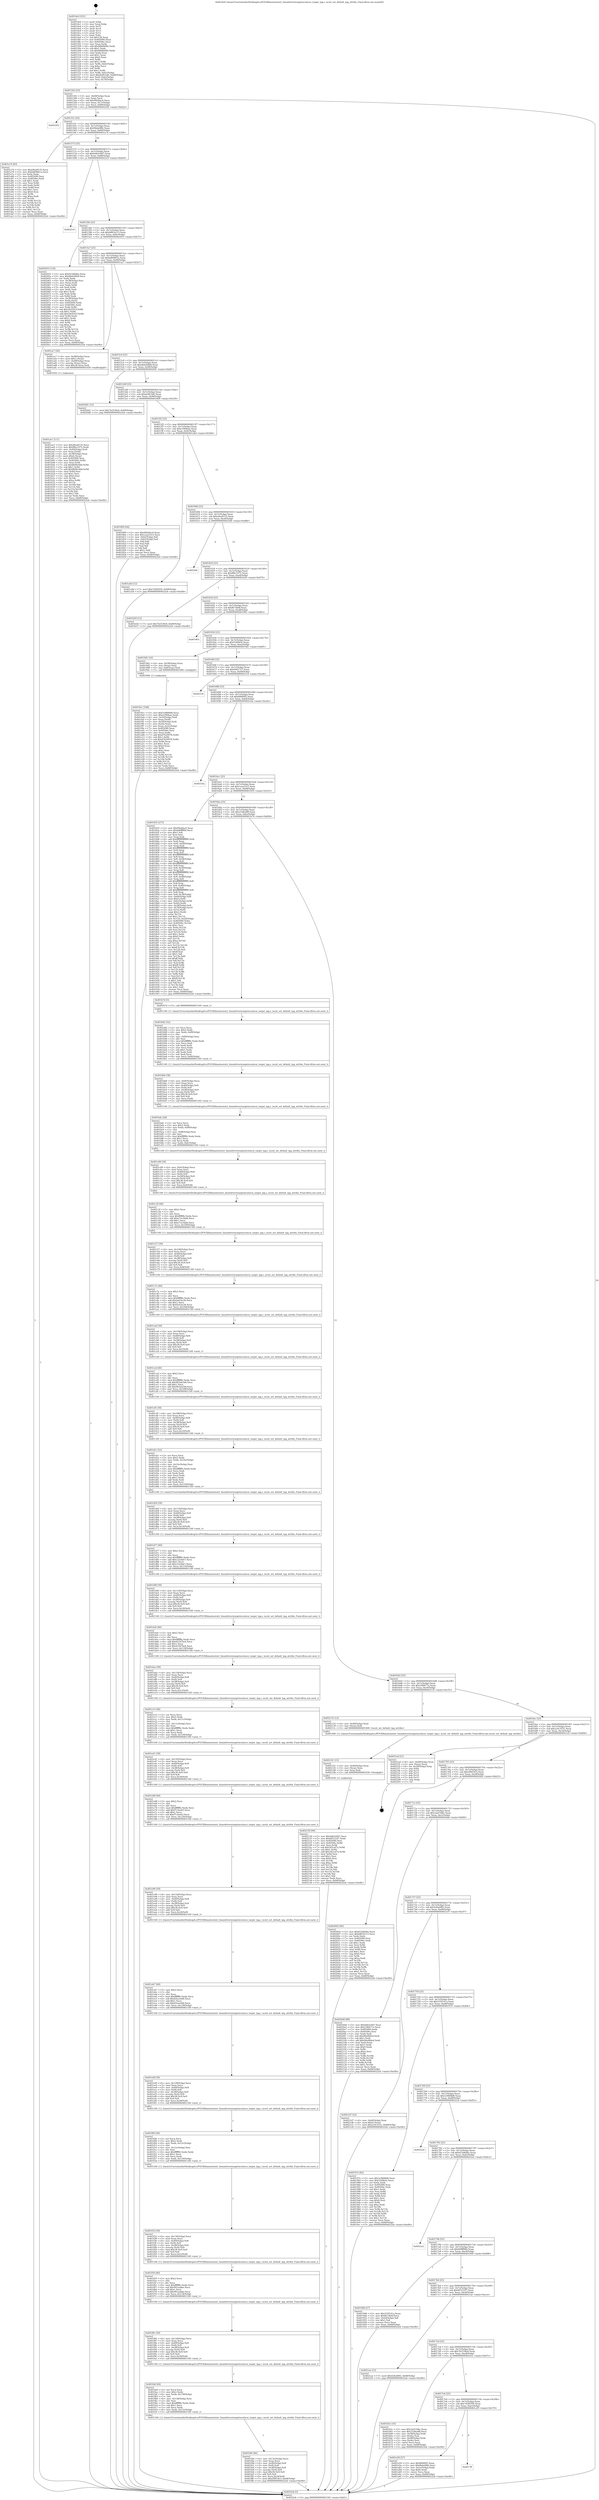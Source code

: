 digraph "0x4014e0" {
  label = "0x4014e0 (/mnt/c/Users/mathe/Desktop/tcc/POCII/binaries/extr_linuxdriverstargetiscsiiscsi_target_tpg.c_iscsit_set_default_tpg_attribs_Final-ollvm.out::main(0))"
  labelloc = "t"
  node[shape=record]

  Entry [label="",width=0.3,height=0.3,shape=circle,fillcolor=black,style=filled]
  "0x401545" [label="{
     0x401545 [23]\l
     | [instrs]\l
     &nbsp;&nbsp;0x401545 \<+3\>: mov -0x68(%rbp),%eax\l
     &nbsp;&nbsp;0x401548 \<+2\>: mov %eax,%ecx\l
     &nbsp;&nbsp;0x40154a \<+6\>: sub $0x99ebfac4,%ecx\l
     &nbsp;&nbsp;0x401550 \<+3\>: mov %eax,-0x7c(%rbp)\l
     &nbsp;&nbsp;0x401553 \<+3\>: mov %ecx,-0x80(%rbp)\l
     &nbsp;&nbsp;0x401556 \<+6\>: je 0000000000402202 \<main+0xd22\>\l
  }"]
  "0x402202" [label="{
     0x402202\l
  }", style=dashed]
  "0x40155c" [label="{
     0x40155c [25]\l
     | [instrs]\l
     &nbsp;&nbsp;0x40155c \<+5\>: jmp 0000000000401561 \<main+0x81\>\l
     &nbsp;&nbsp;0x401561 \<+3\>: mov -0x7c(%rbp),%eax\l
     &nbsp;&nbsp;0x401564 \<+5\>: sub $0x9bda08fe,%eax\l
     &nbsp;&nbsp;0x401569 \<+6\>: mov %eax,-0x84(%rbp)\l
     &nbsp;&nbsp;0x40156f \<+6\>: je 0000000000401a74 \<main+0x594\>\l
  }"]
  Exit [label="",width=0.3,height=0.3,shape=circle,fillcolor=black,style=filled,peripheries=2]
  "0x401a74" [label="{
     0x401a74 [83]\l
     | [instrs]\l
     &nbsp;&nbsp;0x401a74 \<+5\>: mov $0xe8ea8135,%eax\l
     &nbsp;&nbsp;0x401a79 \<+5\>: mov $0xbd69661a,%ecx\l
     &nbsp;&nbsp;0x401a7e \<+2\>: xor %edx,%edx\l
     &nbsp;&nbsp;0x401a80 \<+7\>: mov 0x405090,%esi\l
     &nbsp;&nbsp;0x401a87 \<+7\>: mov 0x40506c,%edi\l
     &nbsp;&nbsp;0x401a8e \<+3\>: sub $0x1,%edx\l
     &nbsp;&nbsp;0x401a91 \<+3\>: mov %esi,%r8d\l
     &nbsp;&nbsp;0x401a94 \<+3\>: add %edx,%r8d\l
     &nbsp;&nbsp;0x401a97 \<+4\>: imul %r8d,%esi\l
     &nbsp;&nbsp;0x401a9b \<+3\>: and $0x1,%esi\l
     &nbsp;&nbsp;0x401a9e \<+3\>: cmp $0x0,%esi\l
     &nbsp;&nbsp;0x401aa1 \<+4\>: sete %r9b\l
     &nbsp;&nbsp;0x401aa5 \<+3\>: cmp $0xa,%edi\l
     &nbsp;&nbsp;0x401aa8 \<+4\>: setl %r10b\l
     &nbsp;&nbsp;0x401aac \<+3\>: mov %r9b,%r11b\l
     &nbsp;&nbsp;0x401aaf \<+3\>: and %r10b,%r11b\l
     &nbsp;&nbsp;0x401ab2 \<+3\>: xor %r10b,%r9b\l
     &nbsp;&nbsp;0x401ab5 \<+3\>: or %r9b,%r11b\l
     &nbsp;&nbsp;0x401ab8 \<+4\>: test $0x1,%r11b\l
     &nbsp;&nbsp;0x401abc \<+3\>: cmovne %ecx,%eax\l
     &nbsp;&nbsp;0x401abf \<+3\>: mov %eax,-0x68(%rbp)\l
     &nbsp;&nbsp;0x401ac2 \<+5\>: jmp 00000000004022eb \<main+0xe0b\>\l
  }"]
  "0x401575" [label="{
     0x401575 [25]\l
     | [instrs]\l
     &nbsp;&nbsp;0x401575 \<+5\>: jmp 000000000040157a \<main+0x9a\>\l
     &nbsp;&nbsp;0x40157a \<+3\>: mov -0x7c(%rbp),%eax\l
     &nbsp;&nbsp;0x40157d \<+5\>: sub $0xb4b5e9d7,%eax\l
     &nbsp;&nbsp;0x401582 \<+6\>: mov %eax,-0x88(%rbp)\l
     &nbsp;&nbsp;0x401588 \<+6\>: je 00000000004022c9 \<main+0xde9\>\l
  }"]
  "0x402150" [label="{
     0x402150 [94]\l
     | [instrs]\l
     &nbsp;&nbsp;0x402150 \<+5\>: mov $0xb4b5e9d7,%ecx\l
     &nbsp;&nbsp;0x402155 \<+5\>: mov $0x6f5122f7,%edx\l
     &nbsp;&nbsp;0x40215a \<+7\>: mov 0x405090,%esi\l
     &nbsp;&nbsp;0x402161 \<+8\>: mov 0x40506c,%r8d\l
     &nbsp;&nbsp;0x402169 \<+3\>: mov %esi,%r9d\l
     &nbsp;&nbsp;0x40216c \<+7\>: sub $0x545caf7a,%r9d\l
     &nbsp;&nbsp;0x402173 \<+4\>: sub $0x1,%r9d\l
     &nbsp;&nbsp;0x402177 \<+7\>: add $0x545caf7a,%r9d\l
     &nbsp;&nbsp;0x40217e \<+4\>: imul %r9d,%esi\l
     &nbsp;&nbsp;0x402182 \<+3\>: and $0x1,%esi\l
     &nbsp;&nbsp;0x402185 \<+3\>: cmp $0x0,%esi\l
     &nbsp;&nbsp;0x402188 \<+4\>: sete %r10b\l
     &nbsp;&nbsp;0x40218c \<+4\>: cmp $0xa,%r8d\l
     &nbsp;&nbsp;0x402190 \<+4\>: setl %r11b\l
     &nbsp;&nbsp;0x402194 \<+3\>: mov %r10b,%bl\l
     &nbsp;&nbsp;0x402197 \<+3\>: and %r11b,%bl\l
     &nbsp;&nbsp;0x40219a \<+3\>: xor %r11b,%r10b\l
     &nbsp;&nbsp;0x40219d \<+3\>: or %r10b,%bl\l
     &nbsp;&nbsp;0x4021a0 \<+3\>: test $0x1,%bl\l
     &nbsp;&nbsp;0x4021a3 \<+3\>: cmovne %edx,%ecx\l
     &nbsp;&nbsp;0x4021a6 \<+3\>: mov %ecx,-0x68(%rbp)\l
     &nbsp;&nbsp;0x4021a9 \<+5\>: jmp 00000000004022eb \<main+0xe0b\>\l
  }"]
  "0x4022c9" [label="{
     0x4022c9\l
  }", style=dashed]
  "0x40158e" [label="{
     0x40158e [25]\l
     | [instrs]\l
     &nbsp;&nbsp;0x40158e \<+5\>: jmp 0000000000401593 \<main+0xb3\>\l
     &nbsp;&nbsp;0x401593 \<+3\>: mov -0x7c(%rbp),%eax\l
     &nbsp;&nbsp;0x401596 \<+5\>: sub $0xb8816c13,%eax\l
     &nbsp;&nbsp;0x40159b \<+6\>: mov %eax,-0x8c(%rbp)\l
     &nbsp;&nbsp;0x4015a1 \<+6\>: je 0000000000402055 \<main+0xb75\>\l
  }"]
  "0x402141" [label="{
     0x402141 [15]\l
     | [instrs]\l
     &nbsp;&nbsp;0x402141 \<+4\>: mov -0x40(%rbp),%rax\l
     &nbsp;&nbsp;0x402145 \<+3\>: mov (%rax),%rax\l
     &nbsp;&nbsp;0x402148 \<+3\>: mov %rax,%rdi\l
     &nbsp;&nbsp;0x40214b \<+5\>: call 0000000000401030 \<free@plt\>\l
     | [calls]\l
     &nbsp;&nbsp;0x401030 \{1\} (unknown)\l
  }"]
  "0x402055" [label="{
     0x402055 [124]\l
     | [instrs]\l
     &nbsp;&nbsp;0x402055 \<+5\>: mov $0x623d6d6a,%eax\l
     &nbsp;&nbsp;0x40205a \<+5\>: mov $0xdbdc84b8,%ecx\l
     &nbsp;&nbsp;0x40205f \<+2\>: xor %edx,%edx\l
     &nbsp;&nbsp;0x402061 \<+4\>: mov -0x38(%rbp),%rsi\l
     &nbsp;&nbsp;0x402065 \<+2\>: mov (%rsi),%edi\l
     &nbsp;&nbsp;0x402067 \<+3\>: mov %edx,%r8d\l
     &nbsp;&nbsp;0x40206a \<+3\>: sub %edi,%r8d\l
     &nbsp;&nbsp;0x40206d \<+2\>: mov %edx,%edi\l
     &nbsp;&nbsp;0x40206f \<+3\>: sub $0x1,%edi\l
     &nbsp;&nbsp;0x402072 \<+3\>: add %edi,%r8d\l
     &nbsp;&nbsp;0x402075 \<+3\>: sub %r8d,%edx\l
     &nbsp;&nbsp;0x402078 \<+4\>: mov -0x38(%rbp),%rsi\l
     &nbsp;&nbsp;0x40207c \<+2\>: mov %edx,(%rsi)\l
     &nbsp;&nbsp;0x40207e \<+7\>: mov 0x405090,%edx\l
     &nbsp;&nbsp;0x402085 \<+7\>: mov 0x40506c,%edi\l
     &nbsp;&nbsp;0x40208c \<+3\>: mov %edx,%r8d\l
     &nbsp;&nbsp;0x40208f \<+7\>: sub $0x24ef241f,%r8d\l
     &nbsp;&nbsp;0x402096 \<+4\>: sub $0x1,%r8d\l
     &nbsp;&nbsp;0x40209a \<+7\>: add $0x24ef241f,%r8d\l
     &nbsp;&nbsp;0x4020a1 \<+4\>: imul %r8d,%edx\l
     &nbsp;&nbsp;0x4020a5 \<+3\>: and $0x1,%edx\l
     &nbsp;&nbsp;0x4020a8 \<+3\>: cmp $0x0,%edx\l
     &nbsp;&nbsp;0x4020ab \<+4\>: sete %r9b\l
     &nbsp;&nbsp;0x4020af \<+3\>: cmp $0xa,%edi\l
     &nbsp;&nbsp;0x4020b2 \<+4\>: setl %r10b\l
     &nbsp;&nbsp;0x4020b6 \<+3\>: mov %r9b,%r11b\l
     &nbsp;&nbsp;0x4020b9 \<+3\>: and %r10b,%r11b\l
     &nbsp;&nbsp;0x4020bc \<+3\>: xor %r10b,%r9b\l
     &nbsp;&nbsp;0x4020bf \<+3\>: or %r9b,%r11b\l
     &nbsp;&nbsp;0x4020c2 \<+4\>: test $0x1,%r11b\l
     &nbsp;&nbsp;0x4020c6 \<+3\>: cmovne %ecx,%eax\l
     &nbsp;&nbsp;0x4020c9 \<+3\>: mov %eax,-0x68(%rbp)\l
     &nbsp;&nbsp;0x4020cc \<+5\>: jmp 00000000004022eb \<main+0xe0b\>\l
  }"]
  "0x4015a7" [label="{
     0x4015a7 [25]\l
     | [instrs]\l
     &nbsp;&nbsp;0x4015a7 \<+5\>: jmp 00000000004015ac \<main+0xcc\>\l
     &nbsp;&nbsp;0x4015ac \<+3\>: mov -0x7c(%rbp),%eax\l
     &nbsp;&nbsp;0x4015af \<+5\>: sub $0xbd69661a,%eax\l
     &nbsp;&nbsp;0x4015b4 \<+6\>: mov %eax,-0x90(%rbp)\l
     &nbsp;&nbsp;0x4015ba \<+6\>: je 0000000000401ac7 \<main+0x5e7\>\l
  }"]
  "0x401fd4" [label="{
     0x401fd4 [46]\l
     | [instrs]\l
     &nbsp;&nbsp;0x401fd4 \<+6\>: mov -0x13c(%rbp),%ecx\l
     &nbsp;&nbsp;0x401fda \<+3\>: imul %eax,%ecx\l
     &nbsp;&nbsp;0x401fdd \<+4\>: mov -0x40(%rbp),%r8\l
     &nbsp;&nbsp;0x401fe1 \<+3\>: mov (%r8),%r8\l
     &nbsp;&nbsp;0x401fe4 \<+4\>: mov -0x38(%rbp),%r9\l
     &nbsp;&nbsp;0x401fe8 \<+3\>: movslq (%r9),%r9\l
     &nbsp;&nbsp;0x401feb \<+4\>: imul $0x38,%r9,%r9\l
     &nbsp;&nbsp;0x401fef \<+3\>: add %r9,%r8\l
     &nbsp;&nbsp;0x401ff2 \<+4\>: mov %ecx,0x34(%r8)\l
     &nbsp;&nbsp;0x401ff6 \<+7\>: movl $0x2f0f19e3,-0x68(%rbp)\l
     &nbsp;&nbsp;0x401ffd \<+5\>: jmp 00000000004022eb \<main+0xe0b\>\l
  }"]
  "0x401ac7" [label="{
     0x401ac7 [26]\l
     | [instrs]\l
     &nbsp;&nbsp;0x401ac7 \<+4\>: mov -0x48(%rbp),%rax\l
     &nbsp;&nbsp;0x401acb \<+6\>: movl $0x1,(%rax)\l
     &nbsp;&nbsp;0x401ad1 \<+4\>: mov -0x48(%rbp),%rax\l
     &nbsp;&nbsp;0x401ad5 \<+3\>: movslq (%rax),%rax\l
     &nbsp;&nbsp;0x401ad8 \<+4\>: imul $0x38,%rax,%rdi\l
     &nbsp;&nbsp;0x401adc \<+5\>: call 0000000000401050 \<malloc@plt\>\l
     | [calls]\l
     &nbsp;&nbsp;0x401050 \{1\} (unknown)\l
  }"]
  "0x4015c0" [label="{
     0x4015c0 [25]\l
     | [instrs]\l
     &nbsp;&nbsp;0x4015c0 \<+5\>: jmp 00000000004015c5 \<main+0xe5\>\l
     &nbsp;&nbsp;0x4015c5 \<+3\>: mov -0x7c(%rbp),%eax\l
     &nbsp;&nbsp;0x4015c8 \<+5\>: sub $0xdbdc84b8,%eax\l
     &nbsp;&nbsp;0x4015cd \<+6\>: mov %eax,-0x94(%rbp)\l
     &nbsp;&nbsp;0x4015d3 \<+6\>: je 00000000004020d1 \<main+0xbf1\>\l
  }"]
  "0x401fa8" [label="{
     0x401fa8 [44]\l
     | [instrs]\l
     &nbsp;&nbsp;0x401fa8 \<+2\>: xor %ecx,%ecx\l
     &nbsp;&nbsp;0x401faa \<+5\>: mov $0x2,%edx\l
     &nbsp;&nbsp;0x401faf \<+6\>: mov %edx,-0x138(%rbp)\l
     &nbsp;&nbsp;0x401fb5 \<+1\>: cltd\l
     &nbsp;&nbsp;0x401fb6 \<+6\>: mov -0x138(%rbp),%esi\l
     &nbsp;&nbsp;0x401fbc \<+2\>: idiv %esi\l
     &nbsp;&nbsp;0x401fbe \<+6\>: imul $0xfffffffe,%edx,%edx\l
     &nbsp;&nbsp;0x401fc4 \<+3\>: sub $0x1,%ecx\l
     &nbsp;&nbsp;0x401fc7 \<+2\>: sub %ecx,%edx\l
     &nbsp;&nbsp;0x401fc9 \<+6\>: mov %edx,-0x13c(%rbp)\l
     &nbsp;&nbsp;0x401fcf \<+5\>: call 0000000000401160 \<next_i\>\l
     | [calls]\l
     &nbsp;&nbsp;0x401160 \{1\} (/mnt/c/Users/mathe/Desktop/tcc/POCII/binaries/extr_linuxdriverstargetiscsiiscsi_target_tpg.c_iscsit_set_default_tpg_attribs_Final-ollvm.out::next_i)\l
  }"]
  "0x4020d1" [label="{
     0x4020d1 [12]\l
     | [instrs]\l
     &nbsp;&nbsp;0x4020d1 \<+7\>: movl $0x7b2538c8,-0x68(%rbp)\l
     &nbsp;&nbsp;0x4020d8 \<+5\>: jmp 00000000004022eb \<main+0xe0b\>\l
  }"]
  "0x4015d9" [label="{
     0x4015d9 [25]\l
     | [instrs]\l
     &nbsp;&nbsp;0x4015d9 \<+5\>: jmp 00000000004015de \<main+0xfe\>\l
     &nbsp;&nbsp;0x4015de \<+3\>: mov -0x7c(%rbp),%eax\l
     &nbsp;&nbsp;0x4015e1 \<+5\>: sub $0xde0fc5d0,%eax\l
     &nbsp;&nbsp;0x4015e6 \<+6\>: mov %eax,-0x98(%rbp)\l
     &nbsp;&nbsp;0x4015ec \<+6\>: je 0000000000401809 \<main+0x329\>\l
  }"]
  "0x401f81" [label="{
     0x401f81 [39]\l
     | [instrs]\l
     &nbsp;&nbsp;0x401f81 \<+6\>: mov -0x134(%rbp),%ecx\l
     &nbsp;&nbsp;0x401f87 \<+3\>: imul %eax,%ecx\l
     &nbsp;&nbsp;0x401f8a \<+4\>: mov -0x40(%rbp),%r8\l
     &nbsp;&nbsp;0x401f8e \<+3\>: mov (%r8),%r8\l
     &nbsp;&nbsp;0x401f91 \<+4\>: mov -0x38(%rbp),%r9\l
     &nbsp;&nbsp;0x401f95 \<+3\>: movslq (%r9),%r9\l
     &nbsp;&nbsp;0x401f98 \<+4\>: imul $0x38,%r9,%r9\l
     &nbsp;&nbsp;0x401f9c \<+3\>: add %r9,%r8\l
     &nbsp;&nbsp;0x401f9f \<+4\>: mov %ecx,0x30(%r8)\l
     &nbsp;&nbsp;0x401fa3 \<+5\>: call 0000000000401160 \<next_i\>\l
     | [calls]\l
     &nbsp;&nbsp;0x401160 \{1\} (/mnt/c/Users/mathe/Desktop/tcc/POCII/binaries/extr_linuxdriverstargetiscsiiscsi_target_tpg.c_iscsit_set_default_tpg_attribs_Final-ollvm.out::next_i)\l
  }"]
  "0x401809" [label="{
     0x401809 [44]\l
     | [instrs]\l
     &nbsp;&nbsp;0x401809 \<+5\>: mov $0x99ebfac4,%eax\l
     &nbsp;&nbsp;0x40180e \<+5\>: mov $0x1aea53c5,%ecx\l
     &nbsp;&nbsp;0x401813 \<+3\>: mov -0x62(%rbp),%dl\l
     &nbsp;&nbsp;0x401816 \<+4\>: mov -0x61(%rbp),%sil\l
     &nbsp;&nbsp;0x40181a \<+3\>: mov %dl,%dil\l
     &nbsp;&nbsp;0x40181d \<+3\>: and %sil,%dil\l
     &nbsp;&nbsp;0x401820 \<+3\>: xor %sil,%dl\l
     &nbsp;&nbsp;0x401823 \<+3\>: or %dl,%dil\l
     &nbsp;&nbsp;0x401826 \<+4\>: test $0x1,%dil\l
     &nbsp;&nbsp;0x40182a \<+3\>: cmovne %ecx,%eax\l
     &nbsp;&nbsp;0x40182d \<+3\>: mov %eax,-0x68(%rbp)\l
     &nbsp;&nbsp;0x401830 \<+5\>: jmp 00000000004022eb \<main+0xe0b\>\l
  }"]
  "0x4015f2" [label="{
     0x4015f2 [25]\l
     | [instrs]\l
     &nbsp;&nbsp;0x4015f2 \<+5\>: jmp 00000000004015f7 \<main+0x117\>\l
     &nbsp;&nbsp;0x4015f7 \<+3\>: mov -0x7c(%rbp),%eax\l
     &nbsp;&nbsp;0x4015fa \<+5\>: sub $0xe1f00bae,%eax\l
     &nbsp;&nbsp;0x4015ff \<+6\>: mov %eax,-0x9c(%rbp)\l
     &nbsp;&nbsp;0x401605 \<+6\>: je 0000000000401a4d \<main+0x56d\>\l
  }"]
  "0x4022eb" [label="{
     0x4022eb [5]\l
     | [instrs]\l
     &nbsp;&nbsp;0x4022eb \<+5\>: jmp 0000000000401545 \<main+0x65\>\l
  }"]
  "0x4014e0" [label="{
     0x4014e0 [101]\l
     | [instrs]\l
     &nbsp;&nbsp;0x4014e0 \<+1\>: push %rbp\l
     &nbsp;&nbsp;0x4014e1 \<+3\>: mov %rsp,%rbp\l
     &nbsp;&nbsp;0x4014e4 \<+2\>: push %r15\l
     &nbsp;&nbsp;0x4014e6 \<+2\>: push %r14\l
     &nbsp;&nbsp;0x4014e8 \<+2\>: push %r13\l
     &nbsp;&nbsp;0x4014ea \<+2\>: push %r12\l
     &nbsp;&nbsp;0x4014ec \<+1\>: push %rbx\l
     &nbsp;&nbsp;0x4014ed \<+7\>: sub $0x128,%rsp\l
     &nbsp;&nbsp;0x4014f4 \<+7\>: mov 0x405090,%eax\l
     &nbsp;&nbsp;0x4014fb \<+7\>: mov 0x40506c,%ecx\l
     &nbsp;&nbsp;0x401502 \<+2\>: mov %eax,%edx\l
     &nbsp;&nbsp;0x401504 \<+6\>: add $0x8db6b08e,%edx\l
     &nbsp;&nbsp;0x40150a \<+3\>: sub $0x1,%edx\l
     &nbsp;&nbsp;0x40150d \<+6\>: sub $0x8db6b08e,%edx\l
     &nbsp;&nbsp;0x401513 \<+3\>: imul %edx,%eax\l
     &nbsp;&nbsp;0x401516 \<+3\>: and $0x1,%eax\l
     &nbsp;&nbsp;0x401519 \<+3\>: cmp $0x0,%eax\l
     &nbsp;&nbsp;0x40151c \<+4\>: sete %r8b\l
     &nbsp;&nbsp;0x401520 \<+4\>: and $0x1,%r8b\l
     &nbsp;&nbsp;0x401524 \<+4\>: mov %r8b,-0x62(%rbp)\l
     &nbsp;&nbsp;0x401528 \<+3\>: cmp $0xa,%ecx\l
     &nbsp;&nbsp;0x40152b \<+4\>: setl %r8b\l
     &nbsp;&nbsp;0x40152f \<+4\>: and $0x1,%r8b\l
     &nbsp;&nbsp;0x401533 \<+4\>: mov %r8b,-0x61(%rbp)\l
     &nbsp;&nbsp;0x401537 \<+7\>: movl $0xde0fc5d0,-0x68(%rbp)\l
     &nbsp;&nbsp;0x40153e \<+3\>: mov %edi,-0x6c(%rbp)\l
     &nbsp;&nbsp;0x401541 \<+4\>: mov %rsi,-0x78(%rbp)\l
  }"]
  "0x401f59" [label="{
     0x401f59 [40]\l
     | [instrs]\l
     &nbsp;&nbsp;0x401f59 \<+5\>: mov $0x2,%ecx\l
     &nbsp;&nbsp;0x401f5e \<+1\>: cltd\l
     &nbsp;&nbsp;0x401f5f \<+2\>: idiv %ecx\l
     &nbsp;&nbsp;0x401f61 \<+6\>: imul $0xfffffffe,%edx,%ecx\l
     &nbsp;&nbsp;0x401f67 \<+6\>: sub $0x991aabbe,%ecx\l
     &nbsp;&nbsp;0x401f6d \<+3\>: add $0x1,%ecx\l
     &nbsp;&nbsp;0x401f70 \<+6\>: add $0x991aabbe,%ecx\l
     &nbsp;&nbsp;0x401f76 \<+6\>: mov %ecx,-0x134(%rbp)\l
     &nbsp;&nbsp;0x401f7c \<+5\>: call 0000000000401160 \<next_i\>\l
     | [calls]\l
     &nbsp;&nbsp;0x401160 \{1\} (/mnt/c/Users/mathe/Desktop/tcc/POCII/binaries/extr_linuxdriverstargetiscsiiscsi_target_tpg.c_iscsit_set_default_tpg_attribs_Final-ollvm.out::next_i)\l
  }"]
  "0x401a4d" [label="{
     0x401a4d [12]\l
     | [instrs]\l
     &nbsp;&nbsp;0x401a4d \<+7\>: movl $0x7d585f30,-0x68(%rbp)\l
     &nbsp;&nbsp;0x401a54 \<+5\>: jmp 00000000004022eb \<main+0xe0b\>\l
  }"]
  "0x40160b" [label="{
     0x40160b [25]\l
     | [instrs]\l
     &nbsp;&nbsp;0x40160b \<+5\>: jmp 0000000000401610 \<main+0x130\>\l
     &nbsp;&nbsp;0x401610 \<+3\>: mov -0x7c(%rbp),%eax\l
     &nbsp;&nbsp;0x401613 \<+5\>: sub $0xe8ea8135,%eax\l
     &nbsp;&nbsp;0x401618 \<+6\>: mov %eax,-0xa0(%rbp)\l
     &nbsp;&nbsp;0x40161e \<+6\>: je 000000000040226b \<main+0xd8b\>\l
  }"]
  "0x401f32" [label="{
     0x401f32 [39]\l
     | [instrs]\l
     &nbsp;&nbsp;0x401f32 \<+6\>: mov -0x130(%rbp),%ecx\l
     &nbsp;&nbsp;0x401f38 \<+3\>: imul %eax,%ecx\l
     &nbsp;&nbsp;0x401f3b \<+4\>: mov -0x40(%rbp),%r8\l
     &nbsp;&nbsp;0x401f3f \<+3\>: mov (%r8),%r8\l
     &nbsp;&nbsp;0x401f42 \<+4\>: mov -0x38(%rbp),%r9\l
     &nbsp;&nbsp;0x401f46 \<+3\>: movslq (%r9),%r9\l
     &nbsp;&nbsp;0x401f49 \<+4\>: imul $0x38,%r9,%r9\l
     &nbsp;&nbsp;0x401f4d \<+3\>: add %r9,%r8\l
     &nbsp;&nbsp;0x401f50 \<+4\>: mov %ecx,0x2c(%r8)\l
     &nbsp;&nbsp;0x401f54 \<+5\>: call 0000000000401160 \<next_i\>\l
     | [calls]\l
     &nbsp;&nbsp;0x401160 \{1\} (/mnt/c/Users/mathe/Desktop/tcc/POCII/binaries/extr_linuxdriverstargetiscsiiscsi_target_tpg.c_iscsit_set_default_tpg_attribs_Final-ollvm.out::next_i)\l
  }"]
  "0x40226b" [label="{
     0x40226b\l
  }", style=dashed]
  "0x401624" [label="{
     0x401624 [25]\l
     | [instrs]\l
     &nbsp;&nbsp;0x401624 \<+5\>: jmp 0000000000401629 \<main+0x149\>\l
     &nbsp;&nbsp;0x401629 \<+3\>: mov -0x7c(%rbp),%eax\l
     &nbsp;&nbsp;0x40162c \<+5\>: sub $0xf8bc1075,%eax\l
     &nbsp;&nbsp;0x401631 \<+6\>: mov %eax,-0xa4(%rbp)\l
     &nbsp;&nbsp;0x401637 \<+6\>: je 0000000000401b50 \<main+0x670\>\l
  }"]
  "0x401f06" [label="{
     0x401f06 [44]\l
     | [instrs]\l
     &nbsp;&nbsp;0x401f06 \<+2\>: xor %ecx,%ecx\l
     &nbsp;&nbsp;0x401f08 \<+5\>: mov $0x2,%edx\l
     &nbsp;&nbsp;0x401f0d \<+6\>: mov %edx,-0x12c(%rbp)\l
     &nbsp;&nbsp;0x401f13 \<+1\>: cltd\l
     &nbsp;&nbsp;0x401f14 \<+6\>: mov -0x12c(%rbp),%esi\l
     &nbsp;&nbsp;0x401f1a \<+2\>: idiv %esi\l
     &nbsp;&nbsp;0x401f1c \<+6\>: imul $0xfffffffe,%edx,%edx\l
     &nbsp;&nbsp;0x401f22 \<+3\>: sub $0x1,%ecx\l
     &nbsp;&nbsp;0x401f25 \<+2\>: sub %ecx,%edx\l
     &nbsp;&nbsp;0x401f27 \<+6\>: mov %edx,-0x130(%rbp)\l
     &nbsp;&nbsp;0x401f2d \<+5\>: call 0000000000401160 \<next_i\>\l
     | [calls]\l
     &nbsp;&nbsp;0x401160 \{1\} (/mnt/c/Users/mathe/Desktop/tcc/POCII/binaries/extr_linuxdriverstargetiscsiiscsi_target_tpg.c_iscsit_set_default_tpg_attribs_Final-ollvm.out::next_i)\l
  }"]
  "0x401b50" [label="{
     0x401b50 [12]\l
     | [instrs]\l
     &nbsp;&nbsp;0x401b50 \<+7\>: movl $0x7b2538c8,-0x68(%rbp)\l
     &nbsp;&nbsp;0x401b57 \<+5\>: jmp 00000000004022eb \<main+0xe0b\>\l
  }"]
  "0x40163d" [label="{
     0x40163d [25]\l
     | [instrs]\l
     &nbsp;&nbsp;0x40163d \<+5\>: jmp 0000000000401642 \<main+0x162\>\l
     &nbsp;&nbsp;0x401642 \<+3\>: mov -0x7c(%rbp),%eax\l
     &nbsp;&nbsp;0x401645 \<+5\>: sub $0xffc74b6f,%eax\l
     &nbsp;&nbsp;0x40164a \<+6\>: mov %eax,-0xa8(%rbp)\l
     &nbsp;&nbsp;0x401650 \<+6\>: je 0000000000401963 \<main+0x483\>\l
  }"]
  "0x401edf" [label="{
     0x401edf [39]\l
     | [instrs]\l
     &nbsp;&nbsp;0x401edf \<+6\>: mov -0x128(%rbp),%ecx\l
     &nbsp;&nbsp;0x401ee5 \<+3\>: imul %eax,%ecx\l
     &nbsp;&nbsp;0x401ee8 \<+4\>: mov -0x40(%rbp),%r8\l
     &nbsp;&nbsp;0x401eec \<+3\>: mov (%r8),%r8\l
     &nbsp;&nbsp;0x401eef \<+4\>: mov -0x38(%rbp),%r9\l
     &nbsp;&nbsp;0x401ef3 \<+3\>: movslq (%r9),%r9\l
     &nbsp;&nbsp;0x401ef6 \<+4\>: imul $0x38,%r9,%r9\l
     &nbsp;&nbsp;0x401efa \<+3\>: add %r9,%r8\l
     &nbsp;&nbsp;0x401efd \<+4\>: mov %ecx,0x28(%r8)\l
     &nbsp;&nbsp;0x401f01 \<+5\>: call 0000000000401160 \<next_i\>\l
     | [calls]\l
     &nbsp;&nbsp;0x401160 \{1\} (/mnt/c/Users/mathe/Desktop/tcc/POCII/binaries/extr_linuxdriverstargetiscsiiscsi_target_tpg.c_iscsit_set_default_tpg_attribs_Final-ollvm.out::next_i)\l
  }"]
  "0x401963" [label="{
     0x401963\l
  }", style=dashed]
  "0x401656" [label="{
     0x401656 [25]\l
     | [instrs]\l
     &nbsp;&nbsp;0x401656 \<+5\>: jmp 000000000040165b \<main+0x17b\>\l
     &nbsp;&nbsp;0x40165b \<+3\>: mov -0x7c(%rbp),%eax\l
     &nbsp;&nbsp;0x40165e \<+5\>: sub $0x5500b5e,%eax\l
     &nbsp;&nbsp;0x401663 \<+6\>: mov %eax,-0xac(%rbp)\l
     &nbsp;&nbsp;0x401669 \<+6\>: je 00000000004019d1 \<main+0x4f1\>\l
  }"]
  "0x401eb7" [label="{
     0x401eb7 [40]\l
     | [instrs]\l
     &nbsp;&nbsp;0x401eb7 \<+5\>: mov $0x2,%ecx\l
     &nbsp;&nbsp;0x401ebc \<+1\>: cltd\l
     &nbsp;&nbsp;0x401ebd \<+2\>: idiv %ecx\l
     &nbsp;&nbsp;0x401ebf \<+6\>: imul $0xfffffffe,%edx,%ecx\l
     &nbsp;&nbsp;0x401ec5 \<+6\>: sub $0xb5eee448,%ecx\l
     &nbsp;&nbsp;0x401ecb \<+3\>: add $0x1,%ecx\l
     &nbsp;&nbsp;0x401ece \<+6\>: add $0xb5eee448,%ecx\l
     &nbsp;&nbsp;0x401ed4 \<+6\>: mov %ecx,-0x128(%rbp)\l
     &nbsp;&nbsp;0x401eda \<+5\>: call 0000000000401160 \<next_i\>\l
     | [calls]\l
     &nbsp;&nbsp;0x401160 \{1\} (/mnt/c/Users/mathe/Desktop/tcc/POCII/binaries/extr_linuxdriverstargetiscsiiscsi_target_tpg.c_iscsit_set_default_tpg_attribs_Final-ollvm.out::next_i)\l
  }"]
  "0x4019d1" [label="{
     0x4019d1 [16]\l
     | [instrs]\l
     &nbsp;&nbsp;0x4019d1 \<+4\>: mov -0x58(%rbp),%rax\l
     &nbsp;&nbsp;0x4019d5 \<+3\>: mov (%rax),%rax\l
     &nbsp;&nbsp;0x4019d8 \<+4\>: mov 0x8(%rax),%rdi\l
     &nbsp;&nbsp;0x4019dc \<+5\>: call 0000000000401060 \<atoi@plt\>\l
     | [calls]\l
     &nbsp;&nbsp;0x401060 \{1\} (unknown)\l
  }"]
  "0x40166f" [label="{
     0x40166f [25]\l
     | [instrs]\l
     &nbsp;&nbsp;0x40166f \<+5\>: jmp 0000000000401674 \<main+0x194\>\l
     &nbsp;&nbsp;0x401674 \<+3\>: mov -0x7c(%rbp),%eax\l
     &nbsp;&nbsp;0x401677 \<+5\>: sub $0x69d1727,%eax\l
     &nbsp;&nbsp;0x40167c \<+6\>: mov %eax,-0xb0(%rbp)\l
     &nbsp;&nbsp;0x401682 \<+6\>: je 00000000004021c6 \<main+0xce6\>\l
  }"]
  "0x401e90" [label="{
     0x401e90 [39]\l
     | [instrs]\l
     &nbsp;&nbsp;0x401e90 \<+6\>: mov -0x124(%rbp),%ecx\l
     &nbsp;&nbsp;0x401e96 \<+3\>: imul %eax,%ecx\l
     &nbsp;&nbsp;0x401e99 \<+4\>: mov -0x40(%rbp),%r8\l
     &nbsp;&nbsp;0x401e9d \<+3\>: mov (%r8),%r8\l
     &nbsp;&nbsp;0x401ea0 \<+4\>: mov -0x38(%rbp),%r9\l
     &nbsp;&nbsp;0x401ea4 \<+3\>: movslq (%r9),%r9\l
     &nbsp;&nbsp;0x401ea7 \<+4\>: imul $0x38,%r9,%r9\l
     &nbsp;&nbsp;0x401eab \<+3\>: add %r9,%r8\l
     &nbsp;&nbsp;0x401eae \<+4\>: mov %ecx,0x24(%r8)\l
     &nbsp;&nbsp;0x401eb2 \<+5\>: call 0000000000401160 \<next_i\>\l
     | [calls]\l
     &nbsp;&nbsp;0x401160 \{1\} (/mnt/c/Users/mathe/Desktop/tcc/POCII/binaries/extr_linuxdriverstargetiscsiiscsi_target_tpg.c_iscsit_set_default_tpg_attribs_Final-ollvm.out::next_i)\l
  }"]
  "0x4021c6" [label="{
     0x4021c6\l
  }", style=dashed]
  "0x401688" [label="{
     0x401688 [25]\l
     | [instrs]\l
     &nbsp;&nbsp;0x401688 \<+5\>: jmp 000000000040168d \<main+0x1ad\>\l
     &nbsp;&nbsp;0x40168d \<+3\>: mov -0x7c(%rbp),%eax\l
     &nbsp;&nbsp;0x401690 \<+5\>: sub $0x806f095,%eax\l
     &nbsp;&nbsp;0x401695 \<+6\>: mov %eax,-0xb4(%rbp)\l
     &nbsp;&nbsp;0x40169b \<+6\>: je 00000000004021ba \<main+0xcda\>\l
  }"]
  "0x401e68" [label="{
     0x401e68 [40]\l
     | [instrs]\l
     &nbsp;&nbsp;0x401e68 \<+5\>: mov $0x2,%ecx\l
     &nbsp;&nbsp;0x401e6d \<+1\>: cltd\l
     &nbsp;&nbsp;0x401e6e \<+2\>: idiv %ecx\l
     &nbsp;&nbsp;0x401e70 \<+6\>: imul $0xfffffffe,%edx,%ecx\l
     &nbsp;&nbsp;0x401e76 \<+6\>: add $0xf7c3ee63,%ecx\l
     &nbsp;&nbsp;0x401e7c \<+3\>: add $0x1,%ecx\l
     &nbsp;&nbsp;0x401e7f \<+6\>: sub $0xf7c3ee63,%ecx\l
     &nbsp;&nbsp;0x401e85 \<+6\>: mov %ecx,-0x124(%rbp)\l
     &nbsp;&nbsp;0x401e8b \<+5\>: call 0000000000401160 \<next_i\>\l
     | [calls]\l
     &nbsp;&nbsp;0x401160 \{1\} (/mnt/c/Users/mathe/Desktop/tcc/POCII/binaries/extr_linuxdriverstargetiscsiiscsi_target_tpg.c_iscsit_set_default_tpg_attribs_Final-ollvm.out::next_i)\l
  }"]
  "0x4021ba" [label="{
     0x4021ba\l
  }", style=dashed]
  "0x4016a1" [label="{
     0x4016a1 [25]\l
     | [instrs]\l
     &nbsp;&nbsp;0x4016a1 \<+5\>: jmp 00000000004016a6 \<main+0x1c6\>\l
     &nbsp;&nbsp;0x4016a6 \<+3\>: mov -0x7c(%rbp),%eax\l
     &nbsp;&nbsp;0x4016a9 \<+5\>: sub $0x1aea53c5,%eax\l
     &nbsp;&nbsp;0x4016ae \<+6\>: mov %eax,-0xb8(%rbp)\l
     &nbsp;&nbsp;0x4016b4 \<+6\>: je 0000000000401835 \<main+0x355\>\l
  }"]
  "0x401e41" [label="{
     0x401e41 [39]\l
     | [instrs]\l
     &nbsp;&nbsp;0x401e41 \<+6\>: mov -0x120(%rbp),%ecx\l
     &nbsp;&nbsp;0x401e47 \<+3\>: imul %eax,%ecx\l
     &nbsp;&nbsp;0x401e4a \<+4\>: mov -0x40(%rbp),%r8\l
     &nbsp;&nbsp;0x401e4e \<+3\>: mov (%r8),%r8\l
     &nbsp;&nbsp;0x401e51 \<+4\>: mov -0x38(%rbp),%r9\l
     &nbsp;&nbsp;0x401e55 \<+3\>: movslq (%r9),%r9\l
     &nbsp;&nbsp;0x401e58 \<+4\>: imul $0x38,%r9,%r9\l
     &nbsp;&nbsp;0x401e5c \<+3\>: add %r9,%r8\l
     &nbsp;&nbsp;0x401e5f \<+4\>: mov %ecx,0x20(%r8)\l
     &nbsp;&nbsp;0x401e63 \<+5\>: call 0000000000401160 \<next_i\>\l
     | [calls]\l
     &nbsp;&nbsp;0x401160 \{1\} (/mnt/c/Users/mathe/Desktop/tcc/POCII/binaries/extr_linuxdriverstargetiscsiiscsi_target_tpg.c_iscsit_set_default_tpg_attribs_Final-ollvm.out::next_i)\l
  }"]
  "0x401835" [label="{
     0x401835 [275]\l
     | [instrs]\l
     &nbsp;&nbsp;0x401835 \<+5\>: mov $0x99ebfac4,%eax\l
     &nbsp;&nbsp;0x40183a \<+5\>: mov $0x6d9ff96b,%ecx\l
     &nbsp;&nbsp;0x40183f \<+2\>: mov $0x1,%dl\l
     &nbsp;&nbsp;0x401841 \<+2\>: xor %esi,%esi\l
     &nbsp;&nbsp;0x401843 \<+3\>: mov %rsp,%rdi\l
     &nbsp;&nbsp;0x401846 \<+4\>: add $0xfffffffffffffff0,%rdi\l
     &nbsp;&nbsp;0x40184a \<+3\>: mov %rdi,%rsp\l
     &nbsp;&nbsp;0x40184d \<+4\>: mov %rdi,-0x60(%rbp)\l
     &nbsp;&nbsp;0x401851 \<+3\>: mov %rsp,%rdi\l
     &nbsp;&nbsp;0x401854 \<+4\>: add $0xfffffffffffffff0,%rdi\l
     &nbsp;&nbsp;0x401858 \<+3\>: mov %rdi,%rsp\l
     &nbsp;&nbsp;0x40185b \<+3\>: mov %rsp,%r8\l
     &nbsp;&nbsp;0x40185e \<+4\>: add $0xfffffffffffffff0,%r8\l
     &nbsp;&nbsp;0x401862 \<+3\>: mov %r8,%rsp\l
     &nbsp;&nbsp;0x401865 \<+4\>: mov %r8,-0x58(%rbp)\l
     &nbsp;&nbsp;0x401869 \<+3\>: mov %rsp,%r8\l
     &nbsp;&nbsp;0x40186c \<+4\>: add $0xfffffffffffffff0,%r8\l
     &nbsp;&nbsp;0x401870 \<+3\>: mov %r8,%rsp\l
     &nbsp;&nbsp;0x401873 \<+4\>: mov %r8,-0x50(%rbp)\l
     &nbsp;&nbsp;0x401877 \<+3\>: mov %rsp,%r8\l
     &nbsp;&nbsp;0x40187a \<+4\>: add $0xfffffffffffffff0,%r8\l
     &nbsp;&nbsp;0x40187e \<+3\>: mov %r8,%rsp\l
     &nbsp;&nbsp;0x401881 \<+4\>: mov %r8,-0x48(%rbp)\l
     &nbsp;&nbsp;0x401885 \<+3\>: mov %rsp,%r8\l
     &nbsp;&nbsp;0x401888 \<+4\>: add $0xfffffffffffffff0,%r8\l
     &nbsp;&nbsp;0x40188c \<+3\>: mov %r8,%rsp\l
     &nbsp;&nbsp;0x40188f \<+4\>: mov %r8,-0x40(%rbp)\l
     &nbsp;&nbsp;0x401893 \<+3\>: mov %rsp,%r8\l
     &nbsp;&nbsp;0x401896 \<+4\>: add $0xfffffffffffffff0,%r8\l
     &nbsp;&nbsp;0x40189a \<+3\>: mov %r8,%rsp\l
     &nbsp;&nbsp;0x40189d \<+4\>: mov %r8,-0x38(%rbp)\l
     &nbsp;&nbsp;0x4018a1 \<+4\>: mov -0x60(%rbp),%r8\l
     &nbsp;&nbsp;0x4018a5 \<+7\>: movl $0x0,(%r8)\l
     &nbsp;&nbsp;0x4018ac \<+4\>: mov -0x6c(%rbp),%r9d\l
     &nbsp;&nbsp;0x4018b0 \<+3\>: mov %r9d,(%rdi)\l
     &nbsp;&nbsp;0x4018b3 \<+4\>: mov -0x58(%rbp),%r8\l
     &nbsp;&nbsp;0x4018b7 \<+4\>: mov -0x78(%rbp),%r10\l
     &nbsp;&nbsp;0x4018bb \<+3\>: mov %r10,(%r8)\l
     &nbsp;&nbsp;0x4018be \<+3\>: cmpl $0x2,(%rdi)\l
     &nbsp;&nbsp;0x4018c1 \<+4\>: setne %r11b\l
     &nbsp;&nbsp;0x4018c5 \<+4\>: and $0x1,%r11b\l
     &nbsp;&nbsp;0x4018c9 \<+4\>: mov %r11b,-0x2d(%rbp)\l
     &nbsp;&nbsp;0x4018cd \<+7\>: mov 0x405090,%ebx\l
     &nbsp;&nbsp;0x4018d4 \<+8\>: mov 0x40506c,%r14d\l
     &nbsp;&nbsp;0x4018dc \<+3\>: sub $0x1,%esi\l
     &nbsp;&nbsp;0x4018df \<+3\>: mov %ebx,%r15d\l
     &nbsp;&nbsp;0x4018e2 \<+3\>: add %esi,%r15d\l
     &nbsp;&nbsp;0x4018e5 \<+4\>: imul %r15d,%ebx\l
     &nbsp;&nbsp;0x4018e9 \<+3\>: and $0x1,%ebx\l
     &nbsp;&nbsp;0x4018ec \<+3\>: cmp $0x0,%ebx\l
     &nbsp;&nbsp;0x4018ef \<+4\>: sete %r11b\l
     &nbsp;&nbsp;0x4018f3 \<+4\>: cmp $0xa,%r14d\l
     &nbsp;&nbsp;0x4018f7 \<+4\>: setl %r12b\l
     &nbsp;&nbsp;0x4018fb \<+3\>: mov %r11b,%r13b\l
     &nbsp;&nbsp;0x4018fe \<+4\>: xor $0xff,%r13b\l
     &nbsp;&nbsp;0x401902 \<+3\>: mov %r12b,%sil\l
     &nbsp;&nbsp;0x401905 \<+4\>: xor $0xff,%sil\l
     &nbsp;&nbsp;0x401909 \<+3\>: xor $0x1,%dl\l
     &nbsp;&nbsp;0x40190c \<+3\>: mov %r13b,%dil\l
     &nbsp;&nbsp;0x40190f \<+4\>: and $0xff,%dil\l
     &nbsp;&nbsp;0x401913 \<+3\>: and %dl,%r11b\l
     &nbsp;&nbsp;0x401916 \<+3\>: mov %sil,%r8b\l
     &nbsp;&nbsp;0x401919 \<+4\>: and $0xff,%r8b\l
     &nbsp;&nbsp;0x40191d \<+3\>: and %dl,%r12b\l
     &nbsp;&nbsp;0x401920 \<+3\>: or %r11b,%dil\l
     &nbsp;&nbsp;0x401923 \<+3\>: or %r12b,%r8b\l
     &nbsp;&nbsp;0x401926 \<+3\>: xor %r8b,%dil\l
     &nbsp;&nbsp;0x401929 \<+3\>: or %sil,%r13b\l
     &nbsp;&nbsp;0x40192c \<+4\>: xor $0xff,%r13b\l
     &nbsp;&nbsp;0x401930 \<+3\>: or $0x1,%dl\l
     &nbsp;&nbsp;0x401933 \<+3\>: and %dl,%r13b\l
     &nbsp;&nbsp;0x401936 \<+3\>: or %r13b,%dil\l
     &nbsp;&nbsp;0x401939 \<+4\>: test $0x1,%dil\l
     &nbsp;&nbsp;0x40193d \<+3\>: cmovne %ecx,%eax\l
     &nbsp;&nbsp;0x401940 \<+3\>: mov %eax,-0x68(%rbp)\l
     &nbsp;&nbsp;0x401943 \<+5\>: jmp 00000000004022eb \<main+0xe0b\>\l
  }"]
  "0x4016ba" [label="{
     0x4016ba [25]\l
     | [instrs]\l
     &nbsp;&nbsp;0x4016ba \<+5\>: jmp 00000000004016bf \<main+0x1df\>\l
     &nbsp;&nbsp;0x4016bf \<+3\>: mov -0x7c(%rbp),%eax\l
     &nbsp;&nbsp;0x4016c2 \<+5\>: sub $0x21dfea88,%eax\l
     &nbsp;&nbsp;0x4016c7 \<+6\>: mov %eax,-0xbc(%rbp)\l
     &nbsp;&nbsp;0x4016cd \<+6\>: je 0000000000401b7d \<main+0x69d\>\l
  }"]
  "0x401e15" [label="{
     0x401e15 [44]\l
     | [instrs]\l
     &nbsp;&nbsp;0x401e15 \<+2\>: xor %ecx,%ecx\l
     &nbsp;&nbsp;0x401e17 \<+5\>: mov $0x2,%edx\l
     &nbsp;&nbsp;0x401e1c \<+6\>: mov %edx,-0x11c(%rbp)\l
     &nbsp;&nbsp;0x401e22 \<+1\>: cltd\l
     &nbsp;&nbsp;0x401e23 \<+6\>: mov -0x11c(%rbp),%esi\l
     &nbsp;&nbsp;0x401e29 \<+2\>: idiv %esi\l
     &nbsp;&nbsp;0x401e2b \<+6\>: imul $0xfffffffe,%edx,%edx\l
     &nbsp;&nbsp;0x401e31 \<+3\>: sub $0x1,%ecx\l
     &nbsp;&nbsp;0x401e34 \<+2\>: sub %ecx,%edx\l
     &nbsp;&nbsp;0x401e36 \<+6\>: mov %edx,-0x120(%rbp)\l
     &nbsp;&nbsp;0x401e3c \<+5\>: call 0000000000401160 \<next_i\>\l
     | [calls]\l
     &nbsp;&nbsp;0x401160 \{1\} (/mnt/c/Users/mathe/Desktop/tcc/POCII/binaries/extr_linuxdriverstargetiscsiiscsi_target_tpg.c_iscsit_set_default_tpg_attribs_Final-ollvm.out::next_i)\l
  }"]
  "0x401dee" [label="{
     0x401dee [39]\l
     | [instrs]\l
     &nbsp;&nbsp;0x401dee \<+6\>: mov -0x118(%rbp),%ecx\l
     &nbsp;&nbsp;0x401df4 \<+3\>: imul %eax,%ecx\l
     &nbsp;&nbsp;0x401df7 \<+4\>: mov -0x40(%rbp),%r8\l
     &nbsp;&nbsp;0x401dfb \<+3\>: mov (%r8),%r8\l
     &nbsp;&nbsp;0x401dfe \<+4\>: mov -0x38(%rbp),%r9\l
     &nbsp;&nbsp;0x401e02 \<+3\>: movslq (%r9),%r9\l
     &nbsp;&nbsp;0x401e05 \<+4\>: imul $0x38,%r9,%r9\l
     &nbsp;&nbsp;0x401e09 \<+3\>: add %r9,%r8\l
     &nbsp;&nbsp;0x401e0c \<+4\>: mov %ecx,0x1c(%r8)\l
     &nbsp;&nbsp;0x401e10 \<+5\>: call 0000000000401160 \<next_i\>\l
     | [calls]\l
     &nbsp;&nbsp;0x401160 \{1\} (/mnt/c/Users/mathe/Desktop/tcc/POCII/binaries/extr_linuxdriverstargetiscsiiscsi_target_tpg.c_iscsit_set_default_tpg_attribs_Final-ollvm.out::next_i)\l
  }"]
  "0x401b7d" [label="{
     0x401b7d [5]\l
     | [instrs]\l
     &nbsp;&nbsp;0x401b7d \<+5\>: call 0000000000401160 \<next_i\>\l
     | [calls]\l
     &nbsp;&nbsp;0x401160 \{1\} (/mnt/c/Users/mathe/Desktop/tcc/POCII/binaries/extr_linuxdriverstargetiscsiiscsi_target_tpg.c_iscsit_set_default_tpg_attribs_Final-ollvm.out::next_i)\l
  }"]
  "0x4016d3" [label="{
     0x4016d3 [25]\l
     | [instrs]\l
     &nbsp;&nbsp;0x4016d3 \<+5\>: jmp 00000000004016d8 \<main+0x1f8\>\l
     &nbsp;&nbsp;0x4016d8 \<+3\>: mov -0x7c(%rbp),%eax\l
     &nbsp;&nbsp;0x4016db \<+5\>: sub $0x23f6677a,%eax\l
     &nbsp;&nbsp;0x4016e0 \<+6\>: mov %eax,-0xc0(%rbp)\l
     &nbsp;&nbsp;0x4016e6 \<+6\>: je 0000000000402135 \<main+0xc55\>\l
  }"]
  "0x401dc6" [label="{
     0x401dc6 [40]\l
     | [instrs]\l
     &nbsp;&nbsp;0x401dc6 \<+5\>: mov $0x2,%ecx\l
     &nbsp;&nbsp;0x401dcb \<+1\>: cltd\l
     &nbsp;&nbsp;0x401dcc \<+2\>: idiv %ecx\l
     &nbsp;&nbsp;0x401dce \<+6\>: imul $0xfffffffe,%edx,%ecx\l
     &nbsp;&nbsp;0x401dd4 \<+6\>: add $0x42347bc6,%ecx\l
     &nbsp;&nbsp;0x401dda \<+3\>: add $0x1,%ecx\l
     &nbsp;&nbsp;0x401ddd \<+6\>: sub $0x42347bc6,%ecx\l
     &nbsp;&nbsp;0x401de3 \<+6\>: mov %ecx,-0x118(%rbp)\l
     &nbsp;&nbsp;0x401de9 \<+5\>: call 0000000000401160 \<next_i\>\l
     | [calls]\l
     &nbsp;&nbsp;0x401160 \{1\} (/mnt/c/Users/mathe/Desktop/tcc/POCII/binaries/extr_linuxdriverstargetiscsiiscsi_target_tpg.c_iscsit_set_default_tpg_attribs_Final-ollvm.out::next_i)\l
  }"]
  "0x402135" [label="{
     0x402135 [12]\l
     | [instrs]\l
     &nbsp;&nbsp;0x402135 \<+4\>: mov -0x40(%rbp),%rax\l
     &nbsp;&nbsp;0x402139 \<+3\>: mov (%rax),%rdi\l
     &nbsp;&nbsp;0x40213c \<+5\>: call 0000000000401400 \<iscsit_set_default_tpg_attribs\>\l
     | [calls]\l
     &nbsp;&nbsp;0x401400 \{1\} (/mnt/c/Users/mathe/Desktop/tcc/POCII/binaries/extr_linuxdriverstargetiscsiiscsi_target_tpg.c_iscsit_set_default_tpg_attribs_Final-ollvm.out::iscsit_set_default_tpg_attribs)\l
  }"]
  "0x4016ec" [label="{
     0x4016ec [25]\l
     | [instrs]\l
     &nbsp;&nbsp;0x4016ec \<+5\>: jmp 00000000004016f1 \<main+0x211\>\l
     &nbsp;&nbsp;0x4016f1 \<+3\>: mov -0x7c(%rbp),%eax\l
     &nbsp;&nbsp;0x4016f4 \<+5\>: sub $0x2c4c3531,%eax\l
     &nbsp;&nbsp;0x4016f9 \<+6\>: mov %eax,-0xc4(%rbp)\l
     &nbsp;&nbsp;0x4016ff \<+6\>: je 00000000004021ed \<main+0xd0d\>\l
  }"]
  "0x401d9f" [label="{
     0x401d9f [39]\l
     | [instrs]\l
     &nbsp;&nbsp;0x401d9f \<+6\>: mov -0x114(%rbp),%ecx\l
     &nbsp;&nbsp;0x401da5 \<+3\>: imul %eax,%ecx\l
     &nbsp;&nbsp;0x401da8 \<+4\>: mov -0x40(%rbp),%r8\l
     &nbsp;&nbsp;0x401dac \<+3\>: mov (%r8),%r8\l
     &nbsp;&nbsp;0x401daf \<+4\>: mov -0x38(%rbp),%r9\l
     &nbsp;&nbsp;0x401db3 \<+3\>: movslq (%r9),%r9\l
     &nbsp;&nbsp;0x401db6 \<+4\>: imul $0x38,%r9,%r9\l
     &nbsp;&nbsp;0x401dba \<+3\>: add %r9,%r8\l
     &nbsp;&nbsp;0x401dbd \<+4\>: mov %ecx,0x18(%r8)\l
     &nbsp;&nbsp;0x401dc1 \<+5\>: call 0000000000401160 \<next_i\>\l
     | [calls]\l
     &nbsp;&nbsp;0x401160 \{1\} (/mnt/c/Users/mathe/Desktop/tcc/POCII/binaries/extr_linuxdriverstargetiscsiiscsi_target_tpg.c_iscsit_set_default_tpg_attribs_Final-ollvm.out::next_i)\l
  }"]
  "0x4021ed" [label="{
     0x4021ed [21]\l
     | [instrs]\l
     &nbsp;&nbsp;0x4021ed \<+4\>: mov -0x60(%rbp),%rax\l
     &nbsp;&nbsp;0x4021f1 \<+2\>: mov (%rax),%eax\l
     &nbsp;&nbsp;0x4021f3 \<+4\>: lea -0x28(%rbp),%rsp\l
     &nbsp;&nbsp;0x4021f7 \<+1\>: pop %rbx\l
     &nbsp;&nbsp;0x4021f8 \<+2\>: pop %r12\l
     &nbsp;&nbsp;0x4021fa \<+2\>: pop %r13\l
     &nbsp;&nbsp;0x4021fc \<+2\>: pop %r14\l
     &nbsp;&nbsp;0x4021fe \<+2\>: pop %r15\l
     &nbsp;&nbsp;0x402200 \<+1\>: pop %rbp\l
     &nbsp;&nbsp;0x402201 \<+1\>: ret\l
  }"]
  "0x401705" [label="{
     0x401705 [25]\l
     | [instrs]\l
     &nbsp;&nbsp;0x401705 \<+5\>: jmp 000000000040170a \<main+0x22a\>\l
     &nbsp;&nbsp;0x40170a \<+3\>: mov -0x7c(%rbp),%eax\l
     &nbsp;&nbsp;0x40170d \<+5\>: sub $0x2f0f19e3,%eax\l
     &nbsp;&nbsp;0x401712 \<+6\>: mov %eax,-0xc8(%rbp)\l
     &nbsp;&nbsp;0x401718 \<+6\>: je 0000000000402002 \<main+0xb22\>\l
  }"]
  "0x401d77" [label="{
     0x401d77 [40]\l
     | [instrs]\l
     &nbsp;&nbsp;0x401d77 \<+5\>: mov $0x2,%ecx\l
     &nbsp;&nbsp;0x401d7c \<+1\>: cltd\l
     &nbsp;&nbsp;0x401d7d \<+2\>: idiv %ecx\l
     &nbsp;&nbsp;0x401d7f \<+6\>: imul $0xfffffffe,%edx,%ecx\l
     &nbsp;&nbsp;0x401d85 \<+6\>: add $0xc22efab7,%ecx\l
     &nbsp;&nbsp;0x401d8b \<+3\>: add $0x1,%ecx\l
     &nbsp;&nbsp;0x401d8e \<+6\>: sub $0xc22efab7,%ecx\l
     &nbsp;&nbsp;0x401d94 \<+6\>: mov %ecx,-0x114(%rbp)\l
     &nbsp;&nbsp;0x401d9a \<+5\>: call 0000000000401160 \<next_i\>\l
     | [calls]\l
     &nbsp;&nbsp;0x401160 \{1\} (/mnt/c/Users/mathe/Desktop/tcc/POCII/binaries/extr_linuxdriverstargetiscsiiscsi_target_tpg.c_iscsit_set_default_tpg_attribs_Final-ollvm.out::next_i)\l
  }"]
  "0x402002" [label="{
     0x402002 [83]\l
     | [instrs]\l
     &nbsp;&nbsp;0x402002 \<+5\>: mov $0x623d6d6a,%eax\l
     &nbsp;&nbsp;0x402007 \<+5\>: mov $0xb8816c13,%ecx\l
     &nbsp;&nbsp;0x40200c \<+2\>: xor %edx,%edx\l
     &nbsp;&nbsp;0x40200e \<+7\>: mov 0x405090,%esi\l
     &nbsp;&nbsp;0x402015 \<+7\>: mov 0x40506c,%edi\l
     &nbsp;&nbsp;0x40201c \<+3\>: sub $0x1,%edx\l
     &nbsp;&nbsp;0x40201f \<+3\>: mov %esi,%r8d\l
     &nbsp;&nbsp;0x402022 \<+3\>: add %edx,%r8d\l
     &nbsp;&nbsp;0x402025 \<+4\>: imul %r8d,%esi\l
     &nbsp;&nbsp;0x402029 \<+3\>: and $0x1,%esi\l
     &nbsp;&nbsp;0x40202c \<+3\>: cmp $0x0,%esi\l
     &nbsp;&nbsp;0x40202f \<+4\>: sete %r9b\l
     &nbsp;&nbsp;0x402033 \<+3\>: cmp $0xa,%edi\l
     &nbsp;&nbsp;0x402036 \<+4\>: setl %r10b\l
     &nbsp;&nbsp;0x40203a \<+3\>: mov %r9b,%r11b\l
     &nbsp;&nbsp;0x40203d \<+3\>: and %r10b,%r11b\l
     &nbsp;&nbsp;0x402040 \<+3\>: xor %r10b,%r9b\l
     &nbsp;&nbsp;0x402043 \<+3\>: or %r9b,%r11b\l
     &nbsp;&nbsp;0x402046 \<+4\>: test $0x1,%r11b\l
     &nbsp;&nbsp;0x40204a \<+3\>: cmovne %ecx,%eax\l
     &nbsp;&nbsp;0x40204d \<+3\>: mov %eax,-0x68(%rbp)\l
     &nbsp;&nbsp;0x402050 \<+5\>: jmp 00000000004022eb \<main+0xe0b\>\l
  }"]
  "0x40171e" [label="{
     0x40171e [25]\l
     | [instrs]\l
     &nbsp;&nbsp;0x40171e \<+5\>: jmp 0000000000401723 \<main+0x243\>\l
     &nbsp;&nbsp;0x401723 \<+3\>: mov -0x7c(%rbp),%eax\l
     &nbsp;&nbsp;0x401726 \<+5\>: sub $0x3ad15dbc,%eax\l
     &nbsp;&nbsp;0x40172b \<+6\>: mov %eax,-0xcc(%rbp)\l
     &nbsp;&nbsp;0x401731 \<+6\>: je 00000000004020dd \<main+0xbfd\>\l
  }"]
  "0x401d50" [label="{
     0x401d50 [39]\l
     | [instrs]\l
     &nbsp;&nbsp;0x401d50 \<+6\>: mov -0x110(%rbp),%ecx\l
     &nbsp;&nbsp;0x401d56 \<+3\>: imul %eax,%ecx\l
     &nbsp;&nbsp;0x401d59 \<+4\>: mov -0x40(%rbp),%r8\l
     &nbsp;&nbsp;0x401d5d \<+3\>: mov (%r8),%r8\l
     &nbsp;&nbsp;0x401d60 \<+4\>: mov -0x38(%rbp),%r9\l
     &nbsp;&nbsp;0x401d64 \<+3\>: movslq (%r9),%r9\l
     &nbsp;&nbsp;0x401d67 \<+4\>: imul $0x38,%r9,%r9\l
     &nbsp;&nbsp;0x401d6b \<+3\>: add %r9,%r8\l
     &nbsp;&nbsp;0x401d6e \<+4\>: mov %ecx,0x14(%r8)\l
     &nbsp;&nbsp;0x401d72 \<+5\>: call 0000000000401160 \<next_i\>\l
     | [calls]\l
     &nbsp;&nbsp;0x401160 \{1\} (/mnt/c/Users/mathe/Desktop/tcc/POCII/binaries/extr_linuxdriverstargetiscsiiscsi_target_tpg.c_iscsit_set_default_tpg_attribs_Final-ollvm.out::next_i)\l
  }"]
  "0x4020dd" [label="{
     0x4020dd [88]\l
     | [instrs]\l
     &nbsp;&nbsp;0x4020dd \<+5\>: mov $0xb4b5e9d7,%eax\l
     &nbsp;&nbsp;0x4020e2 \<+5\>: mov $0x23f6677a,%ecx\l
     &nbsp;&nbsp;0x4020e7 \<+7\>: mov 0x405090,%edx\l
     &nbsp;&nbsp;0x4020ee \<+7\>: mov 0x40506c,%esi\l
     &nbsp;&nbsp;0x4020f5 \<+2\>: mov %edx,%edi\l
     &nbsp;&nbsp;0x4020f7 \<+6\>: sub $0x48a484ed,%edi\l
     &nbsp;&nbsp;0x4020fd \<+3\>: sub $0x1,%edi\l
     &nbsp;&nbsp;0x402100 \<+6\>: add $0x48a484ed,%edi\l
     &nbsp;&nbsp;0x402106 \<+3\>: imul %edi,%edx\l
     &nbsp;&nbsp;0x402109 \<+3\>: and $0x1,%edx\l
     &nbsp;&nbsp;0x40210c \<+3\>: cmp $0x0,%edx\l
     &nbsp;&nbsp;0x40210f \<+4\>: sete %r8b\l
     &nbsp;&nbsp;0x402113 \<+3\>: cmp $0xa,%esi\l
     &nbsp;&nbsp;0x402116 \<+4\>: setl %r9b\l
     &nbsp;&nbsp;0x40211a \<+3\>: mov %r8b,%r10b\l
     &nbsp;&nbsp;0x40211d \<+3\>: and %r9b,%r10b\l
     &nbsp;&nbsp;0x402120 \<+3\>: xor %r9b,%r8b\l
     &nbsp;&nbsp;0x402123 \<+3\>: or %r8b,%r10b\l
     &nbsp;&nbsp;0x402126 \<+4\>: test $0x1,%r10b\l
     &nbsp;&nbsp;0x40212a \<+3\>: cmovne %ecx,%eax\l
     &nbsp;&nbsp;0x40212d \<+3\>: mov %eax,-0x68(%rbp)\l
     &nbsp;&nbsp;0x402130 \<+5\>: jmp 00000000004022eb \<main+0xe0b\>\l
  }"]
  "0x401737" [label="{
     0x401737 [25]\l
     | [instrs]\l
     &nbsp;&nbsp;0x401737 \<+5\>: jmp 000000000040173c \<main+0x25c\>\l
     &nbsp;&nbsp;0x40173c \<+3\>: mov -0x7c(%rbp),%eax\l
     &nbsp;&nbsp;0x40173f \<+5\>: sub $0x426a08f2,%eax\l
     &nbsp;&nbsp;0x401744 \<+6\>: mov %eax,-0xd0(%rbp)\l
     &nbsp;&nbsp;0x40174a \<+6\>: je 00000000004021d7 \<main+0xcf7\>\l
  }"]
  "0x401d1c" [label="{
     0x401d1c [52]\l
     | [instrs]\l
     &nbsp;&nbsp;0x401d1c \<+2\>: xor %ecx,%ecx\l
     &nbsp;&nbsp;0x401d1e \<+5\>: mov $0x2,%edx\l
     &nbsp;&nbsp;0x401d23 \<+6\>: mov %edx,-0x10c(%rbp)\l
     &nbsp;&nbsp;0x401d29 \<+1\>: cltd\l
     &nbsp;&nbsp;0x401d2a \<+6\>: mov -0x10c(%rbp),%esi\l
     &nbsp;&nbsp;0x401d30 \<+2\>: idiv %esi\l
     &nbsp;&nbsp;0x401d32 \<+6\>: imul $0xfffffffe,%edx,%edx\l
     &nbsp;&nbsp;0x401d38 \<+2\>: mov %ecx,%edi\l
     &nbsp;&nbsp;0x401d3a \<+2\>: sub %edx,%edi\l
     &nbsp;&nbsp;0x401d3c \<+2\>: mov %ecx,%edx\l
     &nbsp;&nbsp;0x401d3e \<+3\>: sub $0x1,%edx\l
     &nbsp;&nbsp;0x401d41 \<+2\>: add %edx,%edi\l
     &nbsp;&nbsp;0x401d43 \<+2\>: sub %edi,%ecx\l
     &nbsp;&nbsp;0x401d45 \<+6\>: mov %ecx,-0x110(%rbp)\l
     &nbsp;&nbsp;0x401d4b \<+5\>: call 0000000000401160 \<next_i\>\l
     | [calls]\l
     &nbsp;&nbsp;0x401160 \{1\} (/mnt/c/Users/mathe/Desktop/tcc/POCII/binaries/extr_linuxdriverstargetiscsiiscsi_target_tpg.c_iscsit_set_default_tpg_attribs_Final-ollvm.out::next_i)\l
  }"]
  "0x4021d7" [label="{
     0x4021d7 [22]\l
     | [instrs]\l
     &nbsp;&nbsp;0x4021d7 \<+4\>: mov -0x60(%rbp),%rax\l
     &nbsp;&nbsp;0x4021db \<+6\>: movl $0x0,(%rax)\l
     &nbsp;&nbsp;0x4021e1 \<+7\>: movl $0x2c4c3531,-0x68(%rbp)\l
     &nbsp;&nbsp;0x4021e8 \<+5\>: jmp 00000000004022eb \<main+0xe0b\>\l
  }"]
  "0x401750" [label="{
     0x401750 [25]\l
     | [instrs]\l
     &nbsp;&nbsp;0x401750 \<+5\>: jmp 0000000000401755 \<main+0x275\>\l
     &nbsp;&nbsp;0x401755 \<+3\>: mov -0x7c(%rbp),%eax\l
     &nbsp;&nbsp;0x401758 \<+5\>: sub $0x535f141a,%eax\l
     &nbsp;&nbsp;0x40175d \<+6\>: mov %eax,-0xd4(%rbp)\l
     &nbsp;&nbsp;0x401763 \<+6\>: je 000000000040197e \<main+0x49e\>\l
  }"]
  "0x401cf5" [label="{
     0x401cf5 [39]\l
     | [instrs]\l
     &nbsp;&nbsp;0x401cf5 \<+6\>: mov -0x108(%rbp),%ecx\l
     &nbsp;&nbsp;0x401cfb \<+3\>: imul %eax,%ecx\l
     &nbsp;&nbsp;0x401cfe \<+4\>: mov -0x40(%rbp),%r8\l
     &nbsp;&nbsp;0x401d02 \<+3\>: mov (%r8),%r8\l
     &nbsp;&nbsp;0x401d05 \<+4\>: mov -0x38(%rbp),%r9\l
     &nbsp;&nbsp;0x401d09 \<+3\>: movslq (%r9),%r9\l
     &nbsp;&nbsp;0x401d0c \<+4\>: imul $0x38,%r9,%r9\l
     &nbsp;&nbsp;0x401d10 \<+3\>: add %r9,%r8\l
     &nbsp;&nbsp;0x401d13 \<+4\>: mov %ecx,0x10(%r8)\l
     &nbsp;&nbsp;0x401d17 \<+5\>: call 0000000000401160 \<next_i\>\l
     | [calls]\l
     &nbsp;&nbsp;0x401160 \{1\} (/mnt/c/Users/mathe/Desktop/tcc/POCII/binaries/extr_linuxdriverstargetiscsiiscsi_target_tpg.c_iscsit_set_default_tpg_attribs_Final-ollvm.out::next_i)\l
  }"]
  "0x40197e" [label="{
     0x40197e [83]\l
     | [instrs]\l
     &nbsp;&nbsp;0x40197e \<+5\>: mov $0x5c9808d8,%eax\l
     &nbsp;&nbsp;0x401983 \<+5\>: mov $0x5500b5e,%ecx\l
     &nbsp;&nbsp;0x401988 \<+2\>: xor %edx,%edx\l
     &nbsp;&nbsp;0x40198a \<+7\>: mov 0x405090,%esi\l
     &nbsp;&nbsp;0x401991 \<+7\>: mov 0x40506c,%edi\l
     &nbsp;&nbsp;0x401998 \<+3\>: sub $0x1,%edx\l
     &nbsp;&nbsp;0x40199b \<+3\>: mov %esi,%r8d\l
     &nbsp;&nbsp;0x40199e \<+3\>: add %edx,%r8d\l
     &nbsp;&nbsp;0x4019a1 \<+4\>: imul %r8d,%esi\l
     &nbsp;&nbsp;0x4019a5 \<+3\>: and $0x1,%esi\l
     &nbsp;&nbsp;0x4019a8 \<+3\>: cmp $0x0,%esi\l
     &nbsp;&nbsp;0x4019ab \<+4\>: sete %r9b\l
     &nbsp;&nbsp;0x4019af \<+3\>: cmp $0xa,%edi\l
     &nbsp;&nbsp;0x4019b2 \<+4\>: setl %r10b\l
     &nbsp;&nbsp;0x4019b6 \<+3\>: mov %r9b,%r11b\l
     &nbsp;&nbsp;0x4019b9 \<+3\>: and %r10b,%r11b\l
     &nbsp;&nbsp;0x4019bc \<+3\>: xor %r10b,%r9b\l
     &nbsp;&nbsp;0x4019bf \<+3\>: or %r9b,%r11b\l
     &nbsp;&nbsp;0x4019c2 \<+4\>: test $0x1,%r11b\l
     &nbsp;&nbsp;0x4019c6 \<+3\>: cmovne %ecx,%eax\l
     &nbsp;&nbsp;0x4019c9 \<+3\>: mov %eax,-0x68(%rbp)\l
     &nbsp;&nbsp;0x4019cc \<+5\>: jmp 00000000004022eb \<main+0xe0b\>\l
  }"]
  "0x401769" [label="{
     0x401769 [25]\l
     | [instrs]\l
     &nbsp;&nbsp;0x401769 \<+5\>: jmp 000000000040176e \<main+0x28e\>\l
     &nbsp;&nbsp;0x40176e \<+3\>: mov -0x7c(%rbp),%eax\l
     &nbsp;&nbsp;0x401771 \<+5\>: sub $0x5c9808d8,%eax\l
     &nbsp;&nbsp;0x401776 \<+6\>: mov %eax,-0xd8(%rbp)\l
     &nbsp;&nbsp;0x40177c \<+6\>: je 000000000040223e \<main+0xd5e\>\l
  }"]
  "0x401ccd" [label="{
     0x401ccd [40]\l
     | [instrs]\l
     &nbsp;&nbsp;0x401ccd \<+5\>: mov $0x2,%ecx\l
     &nbsp;&nbsp;0x401cd2 \<+1\>: cltd\l
     &nbsp;&nbsp;0x401cd3 \<+2\>: idiv %ecx\l
     &nbsp;&nbsp;0x401cd5 \<+6\>: imul $0xfffffffe,%edx,%ecx\l
     &nbsp;&nbsp;0x401cdb \<+6\>: sub $0x903ab1b8,%ecx\l
     &nbsp;&nbsp;0x401ce1 \<+3\>: add $0x1,%ecx\l
     &nbsp;&nbsp;0x401ce4 \<+6\>: add $0x903ab1b8,%ecx\l
     &nbsp;&nbsp;0x401cea \<+6\>: mov %ecx,-0x108(%rbp)\l
     &nbsp;&nbsp;0x401cf0 \<+5\>: call 0000000000401160 \<next_i\>\l
     | [calls]\l
     &nbsp;&nbsp;0x401160 \{1\} (/mnt/c/Users/mathe/Desktop/tcc/POCII/binaries/extr_linuxdriverstargetiscsiiscsi_target_tpg.c_iscsit_set_default_tpg_attribs_Final-ollvm.out::next_i)\l
  }"]
  "0x40223e" [label="{
     0x40223e\l
  }", style=dashed]
  "0x401782" [label="{
     0x401782 [25]\l
     | [instrs]\l
     &nbsp;&nbsp;0x401782 \<+5\>: jmp 0000000000401787 \<main+0x2a7\>\l
     &nbsp;&nbsp;0x401787 \<+3\>: mov -0x7c(%rbp),%eax\l
     &nbsp;&nbsp;0x40178a \<+5\>: sub $0x623d6d6a,%eax\l
     &nbsp;&nbsp;0x40178f \<+6\>: mov %eax,-0xdc(%rbp)\l
     &nbsp;&nbsp;0x401795 \<+6\>: je 00000000004022a2 \<main+0xdc2\>\l
  }"]
  "0x401ca6" [label="{
     0x401ca6 [39]\l
     | [instrs]\l
     &nbsp;&nbsp;0x401ca6 \<+6\>: mov -0x104(%rbp),%ecx\l
     &nbsp;&nbsp;0x401cac \<+3\>: imul %eax,%ecx\l
     &nbsp;&nbsp;0x401caf \<+4\>: mov -0x40(%rbp),%r8\l
     &nbsp;&nbsp;0x401cb3 \<+3\>: mov (%r8),%r8\l
     &nbsp;&nbsp;0x401cb6 \<+4\>: mov -0x38(%rbp),%r9\l
     &nbsp;&nbsp;0x401cba \<+3\>: movslq (%r9),%r9\l
     &nbsp;&nbsp;0x401cbd \<+4\>: imul $0x38,%r9,%r9\l
     &nbsp;&nbsp;0x401cc1 \<+3\>: add %r9,%r8\l
     &nbsp;&nbsp;0x401cc4 \<+4\>: mov %ecx,0xc(%r8)\l
     &nbsp;&nbsp;0x401cc8 \<+5\>: call 0000000000401160 \<next_i\>\l
     | [calls]\l
     &nbsp;&nbsp;0x401160 \{1\} (/mnt/c/Users/mathe/Desktop/tcc/POCII/binaries/extr_linuxdriverstargetiscsiiscsi_target_tpg.c_iscsit_set_default_tpg_attribs_Final-ollvm.out::next_i)\l
  }"]
  "0x4022a2" [label="{
     0x4022a2\l
  }", style=dashed]
  "0x40179b" [label="{
     0x40179b [25]\l
     | [instrs]\l
     &nbsp;&nbsp;0x40179b \<+5\>: jmp 00000000004017a0 \<main+0x2c0\>\l
     &nbsp;&nbsp;0x4017a0 \<+3\>: mov -0x7c(%rbp),%eax\l
     &nbsp;&nbsp;0x4017a3 \<+5\>: sub $0x6d9ff96b,%eax\l
     &nbsp;&nbsp;0x4017a8 \<+6\>: mov %eax,-0xe0(%rbp)\l
     &nbsp;&nbsp;0x4017ae \<+6\>: je 0000000000401948 \<main+0x468\>\l
  }"]
  "0x401c7e" [label="{
     0x401c7e [40]\l
     | [instrs]\l
     &nbsp;&nbsp;0x401c7e \<+5\>: mov $0x2,%ecx\l
     &nbsp;&nbsp;0x401c83 \<+1\>: cltd\l
     &nbsp;&nbsp;0x401c84 \<+2\>: idiv %ecx\l
     &nbsp;&nbsp;0x401c86 \<+6\>: imul $0xfffffffe,%edx,%ecx\l
     &nbsp;&nbsp;0x401c8c \<+6\>: add $0xfad1bc28,%ecx\l
     &nbsp;&nbsp;0x401c92 \<+3\>: add $0x1,%ecx\l
     &nbsp;&nbsp;0x401c95 \<+6\>: sub $0xfad1bc28,%ecx\l
     &nbsp;&nbsp;0x401c9b \<+6\>: mov %ecx,-0x104(%rbp)\l
     &nbsp;&nbsp;0x401ca1 \<+5\>: call 0000000000401160 \<next_i\>\l
     | [calls]\l
     &nbsp;&nbsp;0x401160 \{1\} (/mnt/c/Users/mathe/Desktop/tcc/POCII/binaries/extr_linuxdriverstargetiscsiiscsi_target_tpg.c_iscsit_set_default_tpg_attribs_Final-ollvm.out::next_i)\l
  }"]
  "0x401948" [label="{
     0x401948 [27]\l
     | [instrs]\l
     &nbsp;&nbsp;0x401948 \<+5\>: mov $0x535f141a,%eax\l
     &nbsp;&nbsp;0x40194d \<+5\>: mov $0xffc74b6f,%ecx\l
     &nbsp;&nbsp;0x401952 \<+3\>: mov -0x2d(%rbp),%dl\l
     &nbsp;&nbsp;0x401955 \<+3\>: test $0x1,%dl\l
     &nbsp;&nbsp;0x401958 \<+3\>: cmovne %ecx,%eax\l
     &nbsp;&nbsp;0x40195b \<+3\>: mov %eax,-0x68(%rbp)\l
     &nbsp;&nbsp;0x40195e \<+5\>: jmp 00000000004022eb \<main+0xe0b\>\l
  }"]
  "0x4017b4" [label="{
     0x4017b4 [25]\l
     | [instrs]\l
     &nbsp;&nbsp;0x4017b4 \<+5\>: jmp 00000000004017b9 \<main+0x2d9\>\l
     &nbsp;&nbsp;0x4017b9 \<+3\>: mov -0x7c(%rbp),%eax\l
     &nbsp;&nbsp;0x4017bc \<+5\>: sub $0x6f5122f7,%eax\l
     &nbsp;&nbsp;0x4017c1 \<+6\>: mov %eax,-0xe4(%rbp)\l
     &nbsp;&nbsp;0x4017c7 \<+6\>: je 00000000004021ae \<main+0xcce\>\l
  }"]
  "0x4019e1" [label="{
     0x4019e1 [108]\l
     | [instrs]\l
     &nbsp;&nbsp;0x4019e1 \<+5\>: mov $0x5c9808d8,%ecx\l
     &nbsp;&nbsp;0x4019e6 \<+5\>: mov $0xe1f00bae,%edx\l
     &nbsp;&nbsp;0x4019eb \<+4\>: mov -0x50(%rbp),%rdi\l
     &nbsp;&nbsp;0x4019ef \<+2\>: mov %eax,(%rdi)\l
     &nbsp;&nbsp;0x4019f1 \<+4\>: mov -0x50(%rbp),%rdi\l
     &nbsp;&nbsp;0x4019f5 \<+2\>: mov (%rdi),%eax\l
     &nbsp;&nbsp;0x4019f7 \<+3\>: mov %eax,-0x2c(%rbp)\l
     &nbsp;&nbsp;0x4019fa \<+7\>: mov 0x405090,%eax\l
     &nbsp;&nbsp;0x401a01 \<+7\>: mov 0x40506c,%esi\l
     &nbsp;&nbsp;0x401a08 \<+3\>: mov %eax,%r8d\l
     &nbsp;&nbsp;0x401a0b \<+7\>: add $0xd7620978,%r8d\l
     &nbsp;&nbsp;0x401a12 \<+4\>: sub $0x1,%r8d\l
     &nbsp;&nbsp;0x401a16 \<+7\>: sub $0xd7620978,%r8d\l
     &nbsp;&nbsp;0x401a1d \<+4\>: imul %r8d,%eax\l
     &nbsp;&nbsp;0x401a21 \<+3\>: and $0x1,%eax\l
     &nbsp;&nbsp;0x401a24 \<+3\>: cmp $0x0,%eax\l
     &nbsp;&nbsp;0x401a27 \<+4\>: sete %r9b\l
     &nbsp;&nbsp;0x401a2b \<+3\>: cmp $0xa,%esi\l
     &nbsp;&nbsp;0x401a2e \<+4\>: setl %r10b\l
     &nbsp;&nbsp;0x401a32 \<+3\>: mov %r9b,%r11b\l
     &nbsp;&nbsp;0x401a35 \<+3\>: and %r10b,%r11b\l
     &nbsp;&nbsp;0x401a38 \<+3\>: xor %r10b,%r9b\l
     &nbsp;&nbsp;0x401a3b \<+3\>: or %r9b,%r11b\l
     &nbsp;&nbsp;0x401a3e \<+4\>: test $0x1,%r11b\l
     &nbsp;&nbsp;0x401a42 \<+3\>: cmovne %edx,%ecx\l
     &nbsp;&nbsp;0x401a45 \<+3\>: mov %ecx,-0x68(%rbp)\l
     &nbsp;&nbsp;0x401a48 \<+5\>: jmp 00000000004022eb \<main+0xe0b\>\l
  }"]
  "0x401c57" [label="{
     0x401c57 [39]\l
     | [instrs]\l
     &nbsp;&nbsp;0x401c57 \<+6\>: mov -0x100(%rbp),%ecx\l
     &nbsp;&nbsp;0x401c5d \<+3\>: imul %eax,%ecx\l
     &nbsp;&nbsp;0x401c60 \<+4\>: mov -0x40(%rbp),%r8\l
     &nbsp;&nbsp;0x401c64 \<+3\>: mov (%r8),%r8\l
     &nbsp;&nbsp;0x401c67 \<+4\>: mov -0x38(%rbp),%r9\l
     &nbsp;&nbsp;0x401c6b \<+3\>: movslq (%r9),%r9\l
     &nbsp;&nbsp;0x401c6e \<+4\>: imul $0x38,%r9,%r9\l
     &nbsp;&nbsp;0x401c72 \<+3\>: add %r9,%r8\l
     &nbsp;&nbsp;0x401c75 \<+4\>: mov %ecx,0x8(%r8)\l
     &nbsp;&nbsp;0x401c79 \<+5\>: call 0000000000401160 \<next_i\>\l
     | [calls]\l
     &nbsp;&nbsp;0x401160 \{1\} (/mnt/c/Users/mathe/Desktop/tcc/POCII/binaries/extr_linuxdriverstargetiscsiiscsi_target_tpg.c_iscsit_set_default_tpg_attribs_Final-ollvm.out::next_i)\l
  }"]
  "0x4021ae" [label="{
     0x4021ae [12]\l
     | [instrs]\l
     &nbsp;&nbsp;0x4021ae \<+7\>: movl $0x426a08f2,-0x68(%rbp)\l
     &nbsp;&nbsp;0x4021b5 \<+5\>: jmp 00000000004022eb \<main+0xe0b\>\l
  }"]
  "0x4017cd" [label="{
     0x4017cd [25]\l
     | [instrs]\l
     &nbsp;&nbsp;0x4017cd \<+5\>: jmp 00000000004017d2 \<main+0x2f2\>\l
     &nbsp;&nbsp;0x4017d2 \<+3\>: mov -0x7c(%rbp),%eax\l
     &nbsp;&nbsp;0x4017d5 \<+5\>: sub $0x7b2538c8,%eax\l
     &nbsp;&nbsp;0x4017da \<+6\>: mov %eax,-0xe8(%rbp)\l
     &nbsp;&nbsp;0x4017e0 \<+6\>: je 0000000000401b5c \<main+0x67c\>\l
  }"]
  "0x401c2f" [label="{
     0x401c2f [40]\l
     | [instrs]\l
     &nbsp;&nbsp;0x401c2f \<+5\>: mov $0x2,%ecx\l
     &nbsp;&nbsp;0x401c34 \<+1\>: cltd\l
     &nbsp;&nbsp;0x401c35 \<+2\>: idiv %ecx\l
     &nbsp;&nbsp;0x401c37 \<+6\>: imul $0xfffffffe,%edx,%ecx\l
     &nbsp;&nbsp;0x401c3d \<+6\>: add $0xe7ce3ddd,%ecx\l
     &nbsp;&nbsp;0x401c43 \<+3\>: add $0x1,%ecx\l
     &nbsp;&nbsp;0x401c46 \<+6\>: sub $0xe7ce3ddd,%ecx\l
     &nbsp;&nbsp;0x401c4c \<+6\>: mov %ecx,-0x100(%rbp)\l
     &nbsp;&nbsp;0x401c52 \<+5\>: call 0000000000401160 \<next_i\>\l
     | [calls]\l
     &nbsp;&nbsp;0x401160 \{1\} (/mnt/c/Users/mathe/Desktop/tcc/POCII/binaries/extr_linuxdriverstargetiscsiiscsi_target_tpg.c_iscsit_set_default_tpg_attribs_Final-ollvm.out::next_i)\l
  }"]
  "0x401b5c" [label="{
     0x401b5c [33]\l
     | [instrs]\l
     &nbsp;&nbsp;0x401b5c \<+5\>: mov $0x3ad15dbc,%eax\l
     &nbsp;&nbsp;0x401b61 \<+5\>: mov $0x21dfea88,%ecx\l
     &nbsp;&nbsp;0x401b66 \<+4\>: mov -0x38(%rbp),%rdx\l
     &nbsp;&nbsp;0x401b6a \<+2\>: mov (%rdx),%esi\l
     &nbsp;&nbsp;0x401b6c \<+4\>: mov -0x48(%rbp),%rdx\l
     &nbsp;&nbsp;0x401b70 \<+2\>: cmp (%rdx),%esi\l
     &nbsp;&nbsp;0x401b72 \<+3\>: cmovl %ecx,%eax\l
     &nbsp;&nbsp;0x401b75 \<+3\>: mov %eax,-0x68(%rbp)\l
     &nbsp;&nbsp;0x401b78 \<+5\>: jmp 00000000004022eb \<main+0xe0b\>\l
  }"]
  "0x4017e6" [label="{
     0x4017e6 [25]\l
     | [instrs]\l
     &nbsp;&nbsp;0x4017e6 \<+5\>: jmp 00000000004017eb \<main+0x30b\>\l
     &nbsp;&nbsp;0x4017eb \<+3\>: mov -0x7c(%rbp),%eax\l
     &nbsp;&nbsp;0x4017ee \<+5\>: sub $0x7d585f30,%eax\l
     &nbsp;&nbsp;0x4017f3 \<+6\>: mov %eax,-0xec(%rbp)\l
     &nbsp;&nbsp;0x4017f9 \<+6\>: je 0000000000401a59 \<main+0x579\>\l
  }"]
  "0x401c08" [label="{
     0x401c08 [39]\l
     | [instrs]\l
     &nbsp;&nbsp;0x401c08 \<+6\>: mov -0xfc(%rbp),%ecx\l
     &nbsp;&nbsp;0x401c0e \<+3\>: imul %eax,%ecx\l
     &nbsp;&nbsp;0x401c11 \<+4\>: mov -0x40(%rbp),%r8\l
     &nbsp;&nbsp;0x401c15 \<+3\>: mov (%r8),%r8\l
     &nbsp;&nbsp;0x401c18 \<+4\>: mov -0x38(%rbp),%r9\l
     &nbsp;&nbsp;0x401c1c \<+3\>: movslq (%r9),%r9\l
     &nbsp;&nbsp;0x401c1f \<+4\>: imul $0x38,%r9,%r9\l
     &nbsp;&nbsp;0x401c23 \<+3\>: add %r9,%r8\l
     &nbsp;&nbsp;0x401c26 \<+4\>: mov %ecx,0x4(%r8)\l
     &nbsp;&nbsp;0x401c2a \<+5\>: call 0000000000401160 \<next_i\>\l
     | [calls]\l
     &nbsp;&nbsp;0x401160 \{1\} (/mnt/c/Users/mathe/Desktop/tcc/POCII/binaries/extr_linuxdriverstargetiscsiiscsi_target_tpg.c_iscsit_set_default_tpg_attribs_Final-ollvm.out::next_i)\l
  }"]
  "0x401a59" [label="{
     0x401a59 [27]\l
     | [instrs]\l
     &nbsp;&nbsp;0x401a59 \<+5\>: mov $0x806f095,%eax\l
     &nbsp;&nbsp;0x401a5e \<+5\>: mov $0x9bda08fe,%ecx\l
     &nbsp;&nbsp;0x401a63 \<+3\>: mov -0x2c(%rbp),%edx\l
     &nbsp;&nbsp;0x401a66 \<+3\>: cmp $0x0,%edx\l
     &nbsp;&nbsp;0x401a69 \<+3\>: cmove %ecx,%eax\l
     &nbsp;&nbsp;0x401a6c \<+3\>: mov %eax,-0x68(%rbp)\l
     &nbsp;&nbsp;0x401a6f \<+5\>: jmp 00000000004022eb \<main+0xe0b\>\l
  }"]
  "0x4017ff" [label="{
     0x4017ff\l
  }", style=dashed]
  "0x401ae1" [label="{
     0x401ae1 [111]\l
     | [instrs]\l
     &nbsp;&nbsp;0x401ae1 \<+5\>: mov $0xe8ea8135,%ecx\l
     &nbsp;&nbsp;0x401ae6 \<+5\>: mov $0xf8bc1075,%edx\l
     &nbsp;&nbsp;0x401aeb \<+4\>: mov -0x40(%rbp),%rdi\l
     &nbsp;&nbsp;0x401aef \<+3\>: mov %rax,(%rdi)\l
     &nbsp;&nbsp;0x401af2 \<+4\>: mov -0x38(%rbp),%rax\l
     &nbsp;&nbsp;0x401af6 \<+6\>: movl $0x0,(%rax)\l
     &nbsp;&nbsp;0x401afc \<+7\>: mov 0x405090,%esi\l
     &nbsp;&nbsp;0x401b03 \<+8\>: mov 0x40506c,%r8d\l
     &nbsp;&nbsp;0x401b0b \<+3\>: mov %esi,%r9d\l
     &nbsp;&nbsp;0x401b0e \<+7\>: sub $0x8b00c0dd,%r9d\l
     &nbsp;&nbsp;0x401b15 \<+4\>: sub $0x1,%r9d\l
     &nbsp;&nbsp;0x401b19 \<+7\>: add $0x8b00c0dd,%r9d\l
     &nbsp;&nbsp;0x401b20 \<+4\>: imul %r9d,%esi\l
     &nbsp;&nbsp;0x401b24 \<+3\>: and $0x1,%esi\l
     &nbsp;&nbsp;0x401b27 \<+3\>: cmp $0x0,%esi\l
     &nbsp;&nbsp;0x401b2a \<+4\>: sete %r10b\l
     &nbsp;&nbsp;0x401b2e \<+4\>: cmp $0xa,%r8d\l
     &nbsp;&nbsp;0x401b32 \<+4\>: setl %r11b\l
     &nbsp;&nbsp;0x401b36 \<+3\>: mov %r10b,%bl\l
     &nbsp;&nbsp;0x401b39 \<+3\>: and %r11b,%bl\l
     &nbsp;&nbsp;0x401b3c \<+3\>: xor %r11b,%r10b\l
     &nbsp;&nbsp;0x401b3f \<+3\>: or %r10b,%bl\l
     &nbsp;&nbsp;0x401b42 \<+3\>: test $0x1,%bl\l
     &nbsp;&nbsp;0x401b45 \<+3\>: cmovne %edx,%ecx\l
     &nbsp;&nbsp;0x401b48 \<+3\>: mov %ecx,-0x68(%rbp)\l
     &nbsp;&nbsp;0x401b4b \<+5\>: jmp 00000000004022eb \<main+0xe0b\>\l
  }"]
  "0x401b82" [label="{
     0x401b82 [52]\l
     | [instrs]\l
     &nbsp;&nbsp;0x401b82 \<+2\>: xor %ecx,%ecx\l
     &nbsp;&nbsp;0x401b84 \<+5\>: mov $0x2,%edx\l
     &nbsp;&nbsp;0x401b89 \<+6\>: mov %edx,-0xf0(%rbp)\l
     &nbsp;&nbsp;0x401b8f \<+1\>: cltd\l
     &nbsp;&nbsp;0x401b90 \<+6\>: mov -0xf0(%rbp),%esi\l
     &nbsp;&nbsp;0x401b96 \<+2\>: idiv %esi\l
     &nbsp;&nbsp;0x401b98 \<+6\>: imul $0xfffffffe,%edx,%edx\l
     &nbsp;&nbsp;0x401b9e \<+2\>: mov %ecx,%edi\l
     &nbsp;&nbsp;0x401ba0 \<+2\>: sub %edx,%edi\l
     &nbsp;&nbsp;0x401ba2 \<+2\>: mov %ecx,%edx\l
     &nbsp;&nbsp;0x401ba4 \<+3\>: sub $0x1,%edx\l
     &nbsp;&nbsp;0x401ba7 \<+2\>: add %edx,%edi\l
     &nbsp;&nbsp;0x401ba9 \<+2\>: sub %edi,%ecx\l
     &nbsp;&nbsp;0x401bab \<+6\>: mov %ecx,-0xf4(%rbp)\l
     &nbsp;&nbsp;0x401bb1 \<+5\>: call 0000000000401160 \<next_i\>\l
     | [calls]\l
     &nbsp;&nbsp;0x401160 \{1\} (/mnt/c/Users/mathe/Desktop/tcc/POCII/binaries/extr_linuxdriverstargetiscsiiscsi_target_tpg.c_iscsit_set_default_tpg_attribs_Final-ollvm.out::next_i)\l
  }"]
  "0x401bb6" [label="{
     0x401bb6 [38]\l
     | [instrs]\l
     &nbsp;&nbsp;0x401bb6 \<+6\>: mov -0xf4(%rbp),%ecx\l
     &nbsp;&nbsp;0x401bbc \<+3\>: imul %eax,%ecx\l
     &nbsp;&nbsp;0x401bbf \<+4\>: mov -0x40(%rbp),%r8\l
     &nbsp;&nbsp;0x401bc3 \<+3\>: mov (%r8),%r8\l
     &nbsp;&nbsp;0x401bc6 \<+4\>: mov -0x38(%rbp),%r9\l
     &nbsp;&nbsp;0x401bca \<+3\>: movslq (%r9),%r9\l
     &nbsp;&nbsp;0x401bcd \<+4\>: imul $0x38,%r9,%r9\l
     &nbsp;&nbsp;0x401bd1 \<+3\>: add %r9,%r8\l
     &nbsp;&nbsp;0x401bd4 \<+3\>: mov %ecx,(%r8)\l
     &nbsp;&nbsp;0x401bd7 \<+5\>: call 0000000000401160 \<next_i\>\l
     | [calls]\l
     &nbsp;&nbsp;0x401160 \{1\} (/mnt/c/Users/mathe/Desktop/tcc/POCII/binaries/extr_linuxdriverstargetiscsiiscsi_target_tpg.c_iscsit_set_default_tpg_attribs_Final-ollvm.out::next_i)\l
  }"]
  "0x401bdc" [label="{
     0x401bdc [44]\l
     | [instrs]\l
     &nbsp;&nbsp;0x401bdc \<+2\>: xor %ecx,%ecx\l
     &nbsp;&nbsp;0x401bde \<+5\>: mov $0x2,%edx\l
     &nbsp;&nbsp;0x401be3 \<+6\>: mov %edx,-0xf8(%rbp)\l
     &nbsp;&nbsp;0x401be9 \<+1\>: cltd\l
     &nbsp;&nbsp;0x401bea \<+6\>: mov -0xf8(%rbp),%esi\l
     &nbsp;&nbsp;0x401bf0 \<+2\>: idiv %esi\l
     &nbsp;&nbsp;0x401bf2 \<+6\>: imul $0xfffffffe,%edx,%edx\l
     &nbsp;&nbsp;0x401bf8 \<+3\>: sub $0x1,%ecx\l
     &nbsp;&nbsp;0x401bfb \<+2\>: sub %ecx,%edx\l
     &nbsp;&nbsp;0x401bfd \<+6\>: mov %edx,-0xfc(%rbp)\l
     &nbsp;&nbsp;0x401c03 \<+5\>: call 0000000000401160 \<next_i\>\l
     | [calls]\l
     &nbsp;&nbsp;0x401160 \{1\} (/mnt/c/Users/mathe/Desktop/tcc/POCII/binaries/extr_linuxdriverstargetiscsiiscsi_target_tpg.c_iscsit_set_default_tpg_attribs_Final-ollvm.out::next_i)\l
  }"]
  Entry -> "0x4014e0" [label=" 1"]
  "0x401545" -> "0x402202" [label=" 0"]
  "0x401545" -> "0x40155c" [label=" 21"]
  "0x4021ed" -> Exit [label=" 1"]
  "0x40155c" -> "0x401a74" [label=" 1"]
  "0x40155c" -> "0x401575" [label=" 20"]
  "0x4021d7" -> "0x4022eb" [label=" 1"]
  "0x401575" -> "0x4022c9" [label=" 0"]
  "0x401575" -> "0x40158e" [label=" 20"]
  "0x4021ae" -> "0x4022eb" [label=" 1"]
  "0x40158e" -> "0x402055" [label=" 1"]
  "0x40158e" -> "0x4015a7" [label=" 19"]
  "0x402150" -> "0x4022eb" [label=" 1"]
  "0x4015a7" -> "0x401ac7" [label=" 1"]
  "0x4015a7" -> "0x4015c0" [label=" 18"]
  "0x402141" -> "0x402150" [label=" 1"]
  "0x4015c0" -> "0x4020d1" [label=" 1"]
  "0x4015c0" -> "0x4015d9" [label=" 17"]
  "0x402135" -> "0x402141" [label=" 1"]
  "0x4015d9" -> "0x401809" [label=" 1"]
  "0x4015d9" -> "0x4015f2" [label=" 16"]
  "0x401809" -> "0x4022eb" [label=" 1"]
  "0x4014e0" -> "0x401545" [label=" 1"]
  "0x4022eb" -> "0x401545" [label=" 20"]
  "0x4020dd" -> "0x4022eb" [label=" 1"]
  "0x4015f2" -> "0x401a4d" [label=" 1"]
  "0x4015f2" -> "0x40160b" [label=" 15"]
  "0x4020d1" -> "0x4022eb" [label=" 1"]
  "0x40160b" -> "0x40226b" [label=" 0"]
  "0x40160b" -> "0x401624" [label=" 15"]
  "0x402055" -> "0x4022eb" [label=" 1"]
  "0x401624" -> "0x401b50" [label=" 1"]
  "0x401624" -> "0x40163d" [label=" 14"]
  "0x402002" -> "0x4022eb" [label=" 1"]
  "0x40163d" -> "0x401963" [label=" 0"]
  "0x40163d" -> "0x401656" [label=" 14"]
  "0x401fd4" -> "0x4022eb" [label=" 1"]
  "0x401656" -> "0x4019d1" [label=" 1"]
  "0x401656" -> "0x40166f" [label=" 13"]
  "0x401fa8" -> "0x401fd4" [label=" 1"]
  "0x40166f" -> "0x4021c6" [label=" 0"]
  "0x40166f" -> "0x401688" [label=" 13"]
  "0x401f81" -> "0x401fa8" [label=" 1"]
  "0x401688" -> "0x4021ba" [label=" 0"]
  "0x401688" -> "0x4016a1" [label=" 13"]
  "0x401f59" -> "0x401f81" [label=" 1"]
  "0x4016a1" -> "0x401835" [label=" 1"]
  "0x4016a1" -> "0x4016ba" [label=" 12"]
  "0x401f32" -> "0x401f59" [label=" 1"]
  "0x401835" -> "0x4022eb" [label=" 1"]
  "0x401f06" -> "0x401f32" [label=" 1"]
  "0x4016ba" -> "0x401b7d" [label=" 1"]
  "0x4016ba" -> "0x4016d3" [label=" 11"]
  "0x401edf" -> "0x401f06" [label=" 1"]
  "0x4016d3" -> "0x402135" [label=" 1"]
  "0x4016d3" -> "0x4016ec" [label=" 10"]
  "0x401eb7" -> "0x401edf" [label=" 1"]
  "0x4016ec" -> "0x4021ed" [label=" 1"]
  "0x4016ec" -> "0x401705" [label=" 9"]
  "0x401e90" -> "0x401eb7" [label=" 1"]
  "0x401705" -> "0x402002" [label=" 1"]
  "0x401705" -> "0x40171e" [label=" 8"]
  "0x401e68" -> "0x401e90" [label=" 1"]
  "0x40171e" -> "0x4020dd" [label=" 1"]
  "0x40171e" -> "0x401737" [label=" 7"]
  "0x401e41" -> "0x401e68" [label=" 1"]
  "0x401737" -> "0x4021d7" [label=" 1"]
  "0x401737" -> "0x401750" [label=" 6"]
  "0x401e15" -> "0x401e41" [label=" 1"]
  "0x401750" -> "0x40197e" [label=" 1"]
  "0x401750" -> "0x401769" [label=" 5"]
  "0x401dee" -> "0x401e15" [label=" 1"]
  "0x401769" -> "0x40223e" [label=" 0"]
  "0x401769" -> "0x401782" [label=" 5"]
  "0x401dc6" -> "0x401dee" [label=" 1"]
  "0x401782" -> "0x4022a2" [label=" 0"]
  "0x401782" -> "0x40179b" [label=" 5"]
  "0x401d9f" -> "0x401dc6" [label=" 1"]
  "0x40179b" -> "0x401948" [label=" 1"]
  "0x40179b" -> "0x4017b4" [label=" 4"]
  "0x401948" -> "0x4022eb" [label=" 1"]
  "0x40197e" -> "0x4022eb" [label=" 1"]
  "0x4019d1" -> "0x4019e1" [label=" 1"]
  "0x4019e1" -> "0x4022eb" [label=" 1"]
  "0x401a4d" -> "0x4022eb" [label=" 1"]
  "0x401d77" -> "0x401d9f" [label=" 1"]
  "0x4017b4" -> "0x4021ae" [label=" 1"]
  "0x4017b4" -> "0x4017cd" [label=" 3"]
  "0x401d50" -> "0x401d77" [label=" 1"]
  "0x4017cd" -> "0x401b5c" [label=" 2"]
  "0x4017cd" -> "0x4017e6" [label=" 1"]
  "0x401d1c" -> "0x401d50" [label=" 1"]
  "0x4017e6" -> "0x401a59" [label=" 1"]
  "0x4017e6" -> "0x4017ff" [label=" 0"]
  "0x401a59" -> "0x4022eb" [label=" 1"]
  "0x401a74" -> "0x4022eb" [label=" 1"]
  "0x401ac7" -> "0x401ae1" [label=" 1"]
  "0x401ae1" -> "0x4022eb" [label=" 1"]
  "0x401b50" -> "0x4022eb" [label=" 1"]
  "0x401b5c" -> "0x4022eb" [label=" 2"]
  "0x401b7d" -> "0x401b82" [label=" 1"]
  "0x401b82" -> "0x401bb6" [label=" 1"]
  "0x401bb6" -> "0x401bdc" [label=" 1"]
  "0x401bdc" -> "0x401c08" [label=" 1"]
  "0x401c08" -> "0x401c2f" [label=" 1"]
  "0x401c2f" -> "0x401c57" [label=" 1"]
  "0x401c57" -> "0x401c7e" [label=" 1"]
  "0x401c7e" -> "0x401ca6" [label=" 1"]
  "0x401ca6" -> "0x401ccd" [label=" 1"]
  "0x401ccd" -> "0x401cf5" [label=" 1"]
  "0x401cf5" -> "0x401d1c" [label=" 1"]
}
